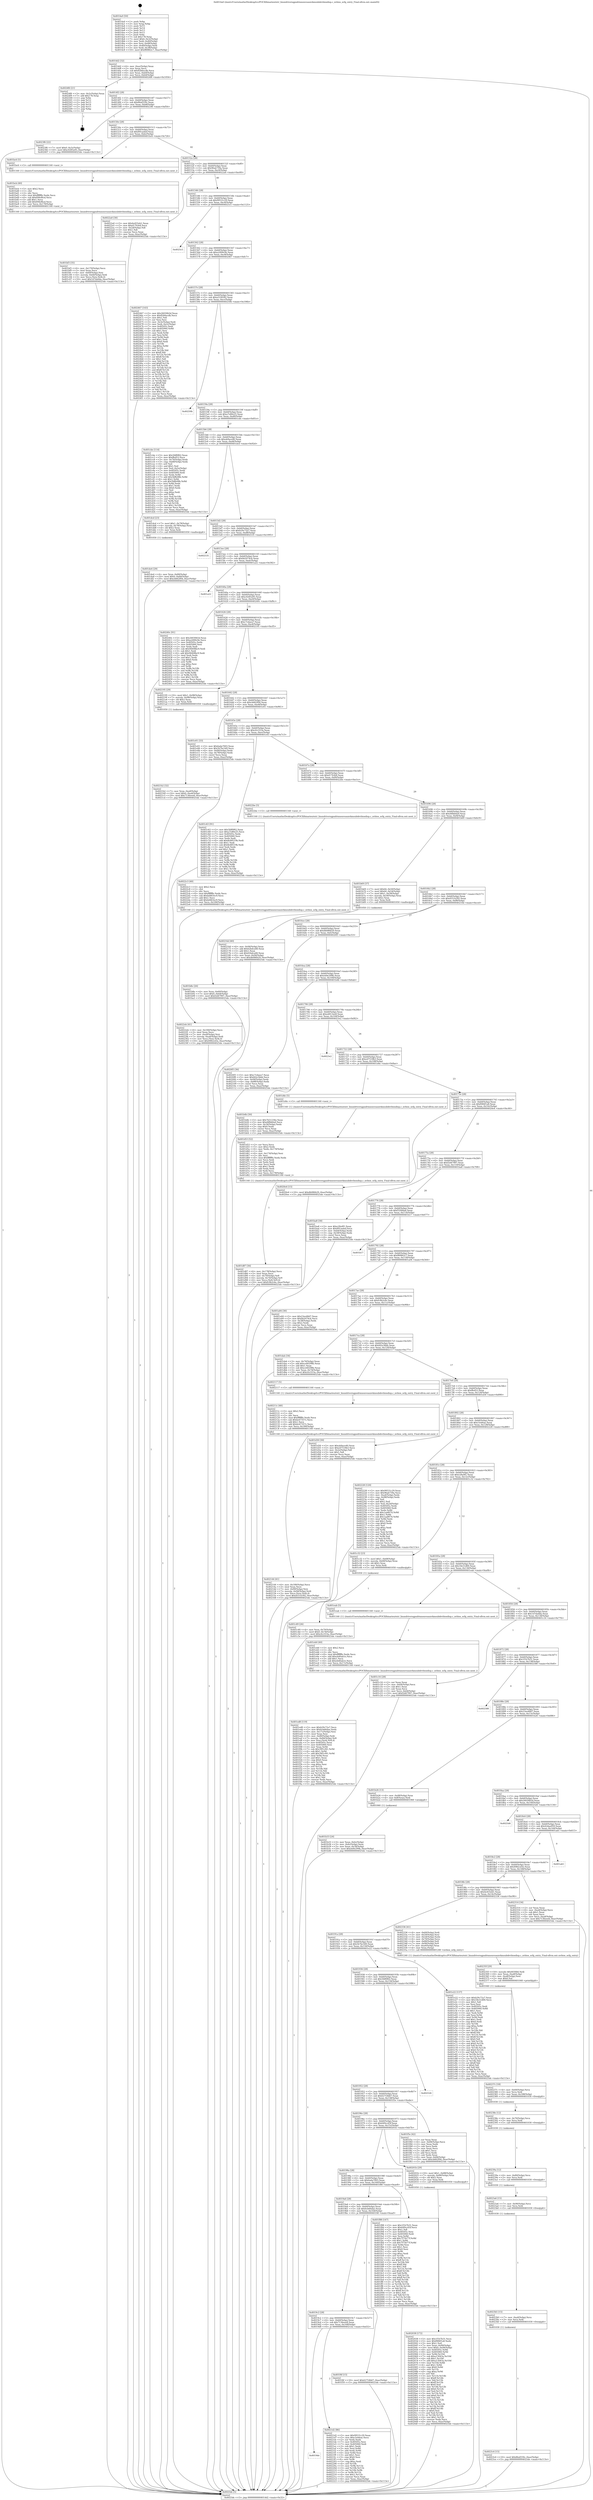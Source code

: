 digraph "0x4014a0" {
  label = "0x4014a0 (/mnt/c/Users/mathe/Desktop/tcc/POCII/binaries/extr_linuxdriversgpudrmnouveaunvkmsubdevbiosdisp.c_nvbios_ocfg_entry_Final-ollvm.out::main(0))"
  labelloc = "t"
  node[shape=record]

  Entry [label="",width=0.3,height=0.3,shape=circle,fillcolor=black,style=filled]
  "0x4014d2" [label="{
     0x4014d2 [32]\l
     | [instrs]\l
     &nbsp;&nbsp;0x4014d2 \<+6\>: mov -0xac(%rbp),%eax\l
     &nbsp;&nbsp;0x4014d8 \<+2\>: mov %eax,%ecx\l
     &nbsp;&nbsp;0x4014da \<+6\>: sub $0x8266ecdb,%ecx\l
     &nbsp;&nbsp;0x4014e0 \<+6\>: mov %eax,-0xb0(%rbp)\l
     &nbsp;&nbsp;0x4014e6 \<+6\>: mov %ecx,-0xb4(%rbp)\l
     &nbsp;&nbsp;0x4014ec \<+6\>: je 00000000004024f6 \<main+0x1056\>\l
  }"]
  "0x4024f6" [label="{
     0x4024f6 [21]\l
     | [instrs]\l
     &nbsp;&nbsp;0x4024f6 \<+3\>: mov -0x2c(%rbp),%eax\l
     &nbsp;&nbsp;0x4024f9 \<+7\>: add $0x178,%rsp\l
     &nbsp;&nbsp;0x402500 \<+1\>: pop %rbx\l
     &nbsp;&nbsp;0x402501 \<+2\>: pop %r12\l
     &nbsp;&nbsp;0x402503 \<+2\>: pop %r13\l
     &nbsp;&nbsp;0x402505 \<+2\>: pop %r14\l
     &nbsp;&nbsp;0x402507 \<+2\>: pop %r15\l
     &nbsp;&nbsp;0x402509 \<+1\>: pop %rbp\l
     &nbsp;&nbsp;0x40250a \<+1\>: ret\l
  }"]
  "0x4014f2" [label="{
     0x4014f2 [28]\l
     | [instrs]\l
     &nbsp;&nbsp;0x4014f2 \<+5\>: jmp 00000000004014f7 \<main+0x57\>\l
     &nbsp;&nbsp;0x4014f7 \<+6\>: mov -0xb0(%rbp),%eax\l
     &nbsp;&nbsp;0x4014fd \<+5\>: sub $0x86af259c,%eax\l
     &nbsp;&nbsp;0x401502 \<+6\>: mov %eax,-0xb8(%rbp)\l
     &nbsp;&nbsp;0x401508 \<+6\>: je 00000000004023f6 \<main+0xf56\>\l
  }"]
  Exit [label="",width=0.3,height=0.3,shape=circle,fillcolor=black,style=filled,peripheries=2]
  "0x4023f6" [label="{
     0x4023f6 [22]\l
     | [instrs]\l
     &nbsp;&nbsp;0x4023f6 \<+7\>: movl $0x0,-0x3c(%rbp)\l
     &nbsp;&nbsp;0x4023fd \<+10\>: movl $0xc0285a95,-0xac(%rbp)\l
     &nbsp;&nbsp;0x402407 \<+5\>: jmp 00000000004025de \<main+0x113e\>\l
  }"]
  "0x40150e" [label="{
     0x40150e [28]\l
     | [instrs]\l
     &nbsp;&nbsp;0x40150e \<+5\>: jmp 0000000000401513 \<main+0x73\>\l
     &nbsp;&nbsp;0x401513 \<+6\>: mov -0xb0(%rbp),%eax\l
     &nbsp;&nbsp;0x401519 \<+5\>: sub $0x891aebef,%eax\l
     &nbsp;&nbsp;0x40151e \<+6\>: mov %eax,-0xbc(%rbp)\l
     &nbsp;&nbsp;0x401524 \<+6\>: je 0000000000401bc6 \<main+0x726\>\l
  }"]
  "0x4023c4" [label="{
     0x4023c4 [15]\l
     | [instrs]\l
     &nbsp;&nbsp;0x4023c4 \<+10\>: movl $0x86af259c,-0xac(%rbp)\l
     &nbsp;&nbsp;0x4023ce \<+5\>: jmp 00000000004025de \<main+0x113e\>\l
  }"]
  "0x401bc6" [label="{
     0x401bc6 [5]\l
     | [instrs]\l
     &nbsp;&nbsp;0x401bc6 \<+5\>: call 0000000000401160 \<next_i\>\l
     | [calls]\l
     &nbsp;&nbsp;0x401160 \{1\} (/mnt/c/Users/mathe/Desktop/tcc/POCII/binaries/extr_linuxdriversgpudrmnouveaunvkmsubdevbiosdisp.c_nvbios_ocfg_entry_Final-ollvm.out::next_i)\l
  }"]
  "0x40152a" [label="{
     0x40152a [28]\l
     | [instrs]\l
     &nbsp;&nbsp;0x40152a \<+5\>: jmp 000000000040152f \<main+0x8f\>\l
     &nbsp;&nbsp;0x40152f \<+6\>: mov -0xb0(%rbp),%eax\l
     &nbsp;&nbsp;0x401535 \<+5\>: sub $0x96ab739a,%eax\l
     &nbsp;&nbsp;0x40153a \<+6\>: mov %eax,-0xc0(%rbp)\l
     &nbsp;&nbsp;0x401540 \<+6\>: je 00000000004022a0 \<main+0xe00\>\l
  }"]
  "0x4023b5" [label="{
     0x4023b5 [15]\l
     | [instrs]\l
     &nbsp;&nbsp;0x4023b5 \<+7\>: mov -0xa0(%rbp),%rcx\l
     &nbsp;&nbsp;0x4023bc \<+3\>: mov %rcx,%rdi\l
     &nbsp;&nbsp;0x4023bf \<+5\>: call 0000000000401030 \<free@plt\>\l
     | [calls]\l
     &nbsp;&nbsp;0x401030 \{1\} (unknown)\l
  }"]
  "0x4022a0" [label="{
     0x4022a0 [30]\l
     | [instrs]\l
     &nbsp;&nbsp;0x4022a0 \<+5\>: mov $0x4e455eb1,%eax\l
     &nbsp;&nbsp;0x4022a5 \<+5\>: mov $0xd17fcfe8,%ecx\l
     &nbsp;&nbsp;0x4022aa \<+3\>: mov -0x2d(%rbp),%dl\l
     &nbsp;&nbsp;0x4022ad \<+3\>: test $0x1,%dl\l
     &nbsp;&nbsp;0x4022b0 \<+3\>: cmovne %ecx,%eax\l
     &nbsp;&nbsp;0x4022b3 \<+6\>: mov %eax,-0xac(%rbp)\l
     &nbsp;&nbsp;0x4022b9 \<+5\>: jmp 00000000004025de \<main+0x113e\>\l
  }"]
  "0x401546" [label="{
     0x401546 [28]\l
     | [instrs]\l
     &nbsp;&nbsp;0x401546 \<+5\>: jmp 000000000040154b \<main+0xab\>\l
     &nbsp;&nbsp;0x40154b \<+6\>: mov -0xb0(%rbp),%eax\l
     &nbsp;&nbsp;0x401551 \<+5\>: sub $0x99531c29,%eax\l
     &nbsp;&nbsp;0x401556 \<+6\>: mov %eax,-0xc4(%rbp)\l
     &nbsp;&nbsp;0x40155c \<+6\>: je 00000000004025c5 \<main+0x1125\>\l
  }"]
  "0x4023a6" [label="{
     0x4023a6 [15]\l
     | [instrs]\l
     &nbsp;&nbsp;0x4023a6 \<+7\>: mov -0x90(%rbp),%rcx\l
     &nbsp;&nbsp;0x4023ad \<+3\>: mov %rcx,%rdi\l
     &nbsp;&nbsp;0x4023b0 \<+5\>: call 0000000000401030 \<free@plt\>\l
     | [calls]\l
     &nbsp;&nbsp;0x401030 \{1\} (unknown)\l
  }"]
  "0x4025c5" [label="{
     0x4025c5\l
  }", style=dashed]
  "0x401562" [label="{
     0x401562 [28]\l
     | [instrs]\l
     &nbsp;&nbsp;0x401562 \<+5\>: jmp 0000000000401567 \<main+0xc7\>\l
     &nbsp;&nbsp;0x401567 \<+6\>: mov -0xb0(%rbp),%eax\l
     &nbsp;&nbsp;0x40156d \<+5\>: sub $0xa2490c9e,%eax\l
     &nbsp;&nbsp;0x401572 \<+6\>: mov %eax,-0xc8(%rbp)\l
     &nbsp;&nbsp;0x401578 \<+6\>: je 0000000000402467 \<main+0xfc7\>\l
  }"]
  "0x40239a" [label="{
     0x40239a [12]\l
     | [instrs]\l
     &nbsp;&nbsp;0x40239a \<+4\>: mov -0x80(%rbp),%rcx\l
     &nbsp;&nbsp;0x40239e \<+3\>: mov %rcx,%rdi\l
     &nbsp;&nbsp;0x4023a1 \<+5\>: call 0000000000401030 \<free@plt\>\l
     | [calls]\l
     &nbsp;&nbsp;0x401030 \{1\} (unknown)\l
  }"]
  "0x402467" [label="{
     0x402467 [143]\l
     | [instrs]\l
     &nbsp;&nbsp;0x402467 \<+5\>: mov $0x26030b5d,%eax\l
     &nbsp;&nbsp;0x40246c \<+5\>: mov $0x8266ecdb,%ecx\l
     &nbsp;&nbsp;0x402471 \<+2\>: mov $0x1,%dl\l
     &nbsp;&nbsp;0x402473 \<+2\>: xor %esi,%esi\l
     &nbsp;&nbsp;0x402475 \<+3\>: mov -0x3c(%rbp),%edi\l
     &nbsp;&nbsp;0x402478 \<+3\>: mov %edi,-0x2c(%rbp)\l
     &nbsp;&nbsp;0x40247b \<+7\>: mov 0x40505c,%edi\l
     &nbsp;&nbsp;0x402482 \<+8\>: mov 0x405060,%r8d\l
     &nbsp;&nbsp;0x40248a \<+3\>: sub $0x1,%esi\l
     &nbsp;&nbsp;0x40248d \<+3\>: mov %edi,%r9d\l
     &nbsp;&nbsp;0x402490 \<+3\>: add %esi,%r9d\l
     &nbsp;&nbsp;0x402493 \<+4\>: imul %r9d,%edi\l
     &nbsp;&nbsp;0x402497 \<+3\>: and $0x1,%edi\l
     &nbsp;&nbsp;0x40249a \<+3\>: cmp $0x0,%edi\l
     &nbsp;&nbsp;0x40249d \<+4\>: sete %r10b\l
     &nbsp;&nbsp;0x4024a1 \<+4\>: cmp $0xa,%r8d\l
     &nbsp;&nbsp;0x4024a5 \<+4\>: setl %r11b\l
     &nbsp;&nbsp;0x4024a9 \<+3\>: mov %r10b,%bl\l
     &nbsp;&nbsp;0x4024ac \<+3\>: xor $0xff,%bl\l
     &nbsp;&nbsp;0x4024af \<+3\>: mov %r11b,%r14b\l
     &nbsp;&nbsp;0x4024b2 \<+4\>: xor $0xff,%r14b\l
     &nbsp;&nbsp;0x4024b6 \<+3\>: xor $0x1,%dl\l
     &nbsp;&nbsp;0x4024b9 \<+3\>: mov %bl,%r15b\l
     &nbsp;&nbsp;0x4024bc \<+4\>: and $0xff,%r15b\l
     &nbsp;&nbsp;0x4024c0 \<+3\>: and %dl,%r10b\l
     &nbsp;&nbsp;0x4024c3 \<+3\>: mov %r14b,%r12b\l
     &nbsp;&nbsp;0x4024c6 \<+4\>: and $0xff,%r12b\l
     &nbsp;&nbsp;0x4024ca \<+3\>: and %dl,%r11b\l
     &nbsp;&nbsp;0x4024cd \<+3\>: or %r10b,%r15b\l
     &nbsp;&nbsp;0x4024d0 \<+3\>: or %r11b,%r12b\l
     &nbsp;&nbsp;0x4024d3 \<+3\>: xor %r12b,%r15b\l
     &nbsp;&nbsp;0x4024d6 \<+3\>: or %r14b,%bl\l
     &nbsp;&nbsp;0x4024d9 \<+3\>: xor $0xff,%bl\l
     &nbsp;&nbsp;0x4024dc \<+3\>: or $0x1,%dl\l
     &nbsp;&nbsp;0x4024df \<+2\>: and %dl,%bl\l
     &nbsp;&nbsp;0x4024e1 \<+3\>: or %bl,%r15b\l
     &nbsp;&nbsp;0x4024e4 \<+4\>: test $0x1,%r15b\l
     &nbsp;&nbsp;0x4024e8 \<+3\>: cmovne %ecx,%eax\l
     &nbsp;&nbsp;0x4024eb \<+6\>: mov %eax,-0xac(%rbp)\l
     &nbsp;&nbsp;0x4024f1 \<+5\>: jmp 00000000004025de \<main+0x113e\>\l
  }"]
  "0x40157e" [label="{
     0x40157e [28]\l
     | [instrs]\l
     &nbsp;&nbsp;0x40157e \<+5\>: jmp 0000000000401583 \<main+0xe3\>\l
     &nbsp;&nbsp;0x401583 \<+6\>: mov -0xb0(%rbp),%eax\l
     &nbsp;&nbsp;0x401589 \<+5\>: sub $0xa51f4582,%eax\l
     &nbsp;&nbsp;0x40158e \<+6\>: mov %eax,-0xcc(%rbp)\l
     &nbsp;&nbsp;0x401594 \<+6\>: je 000000000040250b \<main+0x106b\>\l
  }"]
  "0x40238e" [label="{
     0x40238e [12]\l
     | [instrs]\l
     &nbsp;&nbsp;0x40238e \<+4\>: mov -0x70(%rbp),%rcx\l
     &nbsp;&nbsp;0x402392 \<+3\>: mov %rcx,%rdi\l
     &nbsp;&nbsp;0x402395 \<+5\>: call 0000000000401030 \<free@plt\>\l
     | [calls]\l
     &nbsp;&nbsp;0x401030 \{1\} (unknown)\l
  }"]
  "0x40250b" [label="{
     0x40250b\l
  }", style=dashed]
  "0x40159a" [label="{
     0x40159a [28]\l
     | [instrs]\l
     &nbsp;&nbsp;0x40159a \<+5\>: jmp 000000000040159f \<main+0xff\>\l
     &nbsp;&nbsp;0x40159f \<+6\>: mov -0xb0(%rbp),%eax\l
     &nbsp;&nbsp;0x4015a5 \<+5\>: sub $0xa7e80e25,%eax\l
     &nbsp;&nbsp;0x4015aa \<+6\>: mov %eax,-0xd0(%rbp)\l
     &nbsp;&nbsp;0x4015b0 \<+6\>: je 0000000000401cbe \<main+0x81e\>\l
  }"]
  "0x40237c" [label="{
     0x40237c [18]\l
     | [instrs]\l
     &nbsp;&nbsp;0x40237c \<+4\>: mov -0x60(%rbp),%rcx\l
     &nbsp;&nbsp;0x402380 \<+3\>: mov %rcx,%rdi\l
     &nbsp;&nbsp;0x402383 \<+6\>: mov %eax,-0x188(%rbp)\l
     &nbsp;&nbsp;0x402389 \<+5\>: call 0000000000401030 \<free@plt\>\l
     | [calls]\l
     &nbsp;&nbsp;0x401030 \{1\} (unknown)\l
  }"]
  "0x401cbe" [label="{
     0x401cbe [114]\l
     | [instrs]\l
     &nbsp;&nbsp;0x401cbe \<+5\>: mov $0x5fdf0f62,%eax\l
     &nbsp;&nbsp;0x401cc3 \<+5\>: mov $0xffed53,%ecx\l
     &nbsp;&nbsp;0x401cc8 \<+3\>: mov -0x74(%rbp),%edx\l
     &nbsp;&nbsp;0x401ccb \<+3\>: cmp -0x68(%rbp),%edx\l
     &nbsp;&nbsp;0x401cce \<+4\>: setl %sil\l
     &nbsp;&nbsp;0x401cd2 \<+4\>: and $0x1,%sil\l
     &nbsp;&nbsp;0x401cd6 \<+4\>: mov %sil,-0x2e(%rbp)\l
     &nbsp;&nbsp;0x401cda \<+7\>: mov 0x40505c,%edx\l
     &nbsp;&nbsp;0x401ce1 \<+7\>: mov 0x405060,%edi\l
     &nbsp;&nbsp;0x401ce8 \<+3\>: mov %edx,%r8d\l
     &nbsp;&nbsp;0x401ceb \<+7\>: add $0x5bffe08b,%r8d\l
     &nbsp;&nbsp;0x401cf2 \<+4\>: sub $0x1,%r8d\l
     &nbsp;&nbsp;0x401cf6 \<+7\>: sub $0x5bffe08b,%r8d\l
     &nbsp;&nbsp;0x401cfd \<+4\>: imul %r8d,%edx\l
     &nbsp;&nbsp;0x401d01 \<+3\>: and $0x1,%edx\l
     &nbsp;&nbsp;0x401d04 \<+3\>: cmp $0x0,%edx\l
     &nbsp;&nbsp;0x401d07 \<+4\>: sete %sil\l
     &nbsp;&nbsp;0x401d0b \<+3\>: cmp $0xa,%edi\l
     &nbsp;&nbsp;0x401d0e \<+4\>: setl %r9b\l
     &nbsp;&nbsp;0x401d12 \<+3\>: mov %sil,%r10b\l
     &nbsp;&nbsp;0x401d15 \<+3\>: and %r9b,%r10b\l
     &nbsp;&nbsp;0x401d18 \<+3\>: xor %r9b,%sil\l
     &nbsp;&nbsp;0x401d1b \<+3\>: or %sil,%r10b\l
     &nbsp;&nbsp;0x401d1e \<+4\>: test $0x1,%r10b\l
     &nbsp;&nbsp;0x401d22 \<+3\>: cmovne %ecx,%eax\l
     &nbsp;&nbsp;0x401d25 \<+6\>: mov %eax,-0xac(%rbp)\l
     &nbsp;&nbsp;0x401d2b \<+5\>: jmp 00000000004025de \<main+0x113e\>\l
  }"]
  "0x4015b6" [label="{
     0x4015b6 [28]\l
     | [instrs]\l
     &nbsp;&nbsp;0x4015b6 \<+5\>: jmp 00000000004015bb \<main+0x11b\>\l
     &nbsp;&nbsp;0x4015bb \<+6\>: mov -0xb0(%rbp),%eax\l
     &nbsp;&nbsp;0x4015c1 \<+5\>: sub $0xab9ace40,%eax\l
     &nbsp;&nbsp;0x4015c6 \<+6\>: mov %eax,-0xd4(%rbp)\l
     &nbsp;&nbsp;0x4015cc \<+6\>: je 0000000000401dcd \<main+0x92d\>\l
  }"]
  "0x40235f" [label="{
     0x40235f [29]\l
     | [instrs]\l
     &nbsp;&nbsp;0x40235f \<+10\>: movabs $0x4030b6,%rdi\l
     &nbsp;&nbsp;0x402369 \<+6\>: mov %eax,-0xa8(%rbp)\l
     &nbsp;&nbsp;0x40236f \<+6\>: mov -0xa8(%rbp),%esi\l
     &nbsp;&nbsp;0x402375 \<+2\>: mov $0x0,%al\l
     &nbsp;&nbsp;0x402377 \<+5\>: call 0000000000401040 \<printf@plt\>\l
     | [calls]\l
     &nbsp;&nbsp;0x401040 \{1\} (unknown)\l
  }"]
  "0x401dcd" [label="{
     0x401dcd [23]\l
     | [instrs]\l
     &nbsp;&nbsp;0x401dcd \<+7\>: movl $0x1,-0x78(%rbp)\l
     &nbsp;&nbsp;0x401dd4 \<+4\>: movslq -0x78(%rbp),%rax\l
     &nbsp;&nbsp;0x401dd8 \<+4\>: shl $0x2,%rax\l
     &nbsp;&nbsp;0x401ddc \<+3\>: mov %rax,%rdi\l
     &nbsp;&nbsp;0x401ddf \<+5\>: call 0000000000401050 \<malloc@plt\>\l
     | [calls]\l
     &nbsp;&nbsp;0x401050 \{1\} (unknown)\l
  }"]
  "0x4015d2" [label="{
     0x4015d2 [28]\l
     | [instrs]\l
     &nbsp;&nbsp;0x4015d2 \<+5\>: jmp 00000000004015d7 \<main+0x137\>\l
     &nbsp;&nbsp;0x4015d7 \<+6\>: mov -0xb0(%rbp),%eax\l
     &nbsp;&nbsp;0x4015dd \<+5\>: sub $0xb29c72a7,%eax\l
     &nbsp;&nbsp;0x4015e2 \<+6\>: mov %eax,-0xd8(%rbp)\l
     &nbsp;&nbsp;0x4015e8 \<+6\>: je 0000000000402535 \<main+0x1095\>\l
  }"]
  "0x4022eb" [label="{
     0x4022eb [41]\l
     | [instrs]\l
     &nbsp;&nbsp;0x4022eb \<+6\>: mov -0x184(%rbp),%ecx\l
     &nbsp;&nbsp;0x4022f1 \<+3\>: imul %eax,%ecx\l
     &nbsp;&nbsp;0x4022f4 \<+7\>: mov -0xa0(%rbp),%rsi\l
     &nbsp;&nbsp;0x4022fb \<+7\>: movslq -0xa4(%rbp),%rdi\l
     &nbsp;&nbsp;0x402302 \<+3\>: mov %ecx,(%rsi,%rdi,4)\l
     &nbsp;&nbsp;0x402305 \<+10\>: movl $0x4982cd3e,-0xac(%rbp)\l
     &nbsp;&nbsp;0x40230f \<+5\>: jmp 00000000004025de \<main+0x113e\>\l
  }"]
  "0x402535" [label="{
     0x402535\l
  }", style=dashed]
  "0x4015ee" [label="{
     0x4015ee [28]\l
     | [instrs]\l
     &nbsp;&nbsp;0x4015ee \<+5\>: jmp 00000000004015f3 \<main+0x153\>\l
     &nbsp;&nbsp;0x4015f3 \<+6\>: mov -0xb0(%rbp),%eax\l
     &nbsp;&nbsp;0x4015f9 \<+5\>: sub $0xbb2074cb,%eax\l
     &nbsp;&nbsp;0x4015fe \<+6\>: mov %eax,-0xdc(%rbp)\l
     &nbsp;&nbsp;0x401604 \<+6\>: je 0000000000401a22 \<main+0x582\>\l
  }"]
  "0x4022c3" [label="{
     0x4022c3 [40]\l
     | [instrs]\l
     &nbsp;&nbsp;0x4022c3 \<+5\>: mov $0x2,%ecx\l
     &nbsp;&nbsp;0x4022c8 \<+1\>: cltd\l
     &nbsp;&nbsp;0x4022c9 \<+2\>: idiv %ecx\l
     &nbsp;&nbsp;0x4022cb \<+6\>: imul $0xfffffffe,%edx,%ecx\l
     &nbsp;&nbsp;0x4022d1 \<+6\>: sub $0xbd463ec9,%ecx\l
     &nbsp;&nbsp;0x4022d7 \<+3\>: add $0x1,%ecx\l
     &nbsp;&nbsp;0x4022da \<+6\>: add $0xbd463ec9,%ecx\l
     &nbsp;&nbsp;0x4022e0 \<+6\>: mov %ecx,-0x184(%rbp)\l
     &nbsp;&nbsp;0x4022e6 \<+5\>: call 0000000000401160 \<next_i\>\l
     | [calls]\l
     &nbsp;&nbsp;0x401160 \{1\} (/mnt/c/Users/mathe/Desktop/tcc/POCII/binaries/extr_linuxdriversgpudrmnouveaunvkmsubdevbiosdisp.c_nvbios_ocfg_entry_Final-ollvm.out::next_i)\l
  }"]
  "0x401a22" [label="{
     0x401a22\l
  }", style=dashed]
  "0x40160a" [label="{
     0x40160a [28]\l
     | [instrs]\l
     &nbsp;&nbsp;0x40160a \<+5\>: jmp 000000000040160f \<main+0x16f\>\l
     &nbsp;&nbsp;0x40160f \<+6\>: mov -0xb0(%rbp),%eax\l
     &nbsp;&nbsp;0x401615 \<+5\>: sub $0xc0285a95,%eax\l
     &nbsp;&nbsp;0x40161a \<+6\>: mov %eax,-0xe0(%rbp)\l
     &nbsp;&nbsp;0x401620 \<+6\>: je 000000000040240c \<main+0xf6c\>\l
  }"]
  "0x4019de" [label="{
     0x4019de\l
  }", style=dashed]
  "0x40240c" [label="{
     0x40240c [91]\l
     | [instrs]\l
     &nbsp;&nbsp;0x40240c \<+5\>: mov $0x26030b5d,%eax\l
     &nbsp;&nbsp;0x402411 \<+5\>: mov $0xa2490c9e,%ecx\l
     &nbsp;&nbsp;0x402416 \<+7\>: mov 0x40505c,%edx\l
     &nbsp;&nbsp;0x40241d \<+7\>: mov 0x405060,%esi\l
     &nbsp;&nbsp;0x402424 \<+2\>: mov %edx,%edi\l
     &nbsp;&nbsp;0x402426 \<+6\>: sub $0x94408bc9,%edi\l
     &nbsp;&nbsp;0x40242c \<+3\>: sub $0x1,%edi\l
     &nbsp;&nbsp;0x40242f \<+6\>: add $0x94408bc9,%edi\l
     &nbsp;&nbsp;0x402435 \<+3\>: imul %edi,%edx\l
     &nbsp;&nbsp;0x402438 \<+3\>: and $0x1,%edx\l
     &nbsp;&nbsp;0x40243b \<+3\>: cmp $0x0,%edx\l
     &nbsp;&nbsp;0x40243e \<+4\>: sete %r8b\l
     &nbsp;&nbsp;0x402442 \<+3\>: cmp $0xa,%esi\l
     &nbsp;&nbsp;0x402445 \<+4\>: setl %r9b\l
     &nbsp;&nbsp;0x402449 \<+3\>: mov %r8b,%r10b\l
     &nbsp;&nbsp;0x40244c \<+3\>: and %r9b,%r10b\l
     &nbsp;&nbsp;0x40244f \<+3\>: xor %r9b,%r8b\l
     &nbsp;&nbsp;0x402452 \<+3\>: or %r8b,%r10b\l
     &nbsp;&nbsp;0x402455 \<+4\>: test $0x1,%r10b\l
     &nbsp;&nbsp;0x402459 \<+3\>: cmovne %ecx,%eax\l
     &nbsp;&nbsp;0x40245c \<+6\>: mov %eax,-0xac(%rbp)\l
     &nbsp;&nbsp;0x402462 \<+5\>: jmp 00000000004025de \<main+0x113e\>\l
  }"]
  "0x401626" [label="{
     0x401626 [28]\l
     | [instrs]\l
     &nbsp;&nbsp;0x401626 \<+5\>: jmp 000000000040162b \<main+0x18b\>\l
     &nbsp;&nbsp;0x40162b \<+6\>: mov -0xb0(%rbp),%eax\l
     &nbsp;&nbsp;0x401631 \<+5\>: sub $0xc7cdaea7,%eax\l
     &nbsp;&nbsp;0x401636 \<+6\>: mov %eax,-0xe4(%rbp)\l
     &nbsp;&nbsp;0x40163c \<+6\>: je 0000000000402195 \<main+0xcf5\>\l
  }"]
  "0x4021d2" [label="{
     0x4021d2 [86]\l
     | [instrs]\l
     &nbsp;&nbsp;0x4021d2 \<+5\>: mov $0x99531c29,%eax\l
     &nbsp;&nbsp;0x4021d7 \<+5\>: mov $0xc5eb6ae,%ecx\l
     &nbsp;&nbsp;0x4021dc \<+2\>: xor %edx,%edx\l
     &nbsp;&nbsp;0x4021de \<+7\>: mov 0x40505c,%esi\l
     &nbsp;&nbsp;0x4021e5 \<+7\>: mov 0x405060,%edi\l
     &nbsp;&nbsp;0x4021ec \<+3\>: sub $0x1,%edx\l
     &nbsp;&nbsp;0x4021ef \<+3\>: mov %esi,%r8d\l
     &nbsp;&nbsp;0x4021f2 \<+3\>: add %edx,%r8d\l
     &nbsp;&nbsp;0x4021f5 \<+4\>: imul %r8d,%esi\l
     &nbsp;&nbsp;0x4021f9 \<+3\>: and $0x1,%esi\l
     &nbsp;&nbsp;0x4021fc \<+3\>: cmp $0x0,%esi\l
     &nbsp;&nbsp;0x4021ff \<+4\>: sete %r9b\l
     &nbsp;&nbsp;0x402203 \<+3\>: cmp $0xa,%edi\l
     &nbsp;&nbsp;0x402206 \<+4\>: setl %r10b\l
     &nbsp;&nbsp;0x40220a \<+3\>: mov %r9b,%r11b\l
     &nbsp;&nbsp;0x40220d \<+3\>: and %r10b,%r11b\l
     &nbsp;&nbsp;0x402210 \<+3\>: xor %r10b,%r9b\l
     &nbsp;&nbsp;0x402213 \<+3\>: or %r9b,%r11b\l
     &nbsp;&nbsp;0x402216 \<+4\>: test $0x1,%r11b\l
     &nbsp;&nbsp;0x40221a \<+3\>: cmovne %ecx,%eax\l
     &nbsp;&nbsp;0x40221d \<+6\>: mov %eax,-0xac(%rbp)\l
     &nbsp;&nbsp;0x402223 \<+5\>: jmp 00000000004025de \<main+0x113e\>\l
  }"]
  "0x402195" [label="{
     0x402195 [29]\l
     | [instrs]\l
     &nbsp;&nbsp;0x402195 \<+10\>: movl $0x1,-0x98(%rbp)\l
     &nbsp;&nbsp;0x40219f \<+7\>: movslq -0x98(%rbp),%rax\l
     &nbsp;&nbsp;0x4021a6 \<+4\>: shl $0x2,%rax\l
     &nbsp;&nbsp;0x4021aa \<+3\>: mov %rax,%rdi\l
     &nbsp;&nbsp;0x4021ad \<+5\>: call 0000000000401050 \<malloc@plt\>\l
     | [calls]\l
     &nbsp;&nbsp;0x401050 \{1\} (unknown)\l
  }"]
  "0x401642" [label="{
     0x401642 [28]\l
     | [instrs]\l
     &nbsp;&nbsp;0x401642 \<+5\>: jmp 0000000000401647 \<main+0x1a7\>\l
     &nbsp;&nbsp;0x401647 \<+6\>: mov -0xb0(%rbp),%eax\l
     &nbsp;&nbsp;0x40164d \<+5\>: sub $0xcb662f04,%eax\l
     &nbsp;&nbsp;0x401652 \<+6\>: mov %eax,-0xe8(%rbp)\l
     &nbsp;&nbsp;0x401658 \<+6\>: je 0000000000401e01 \<main+0x961\>\l
  }"]
  "0x4021b2" [label="{
     0x4021b2 [32]\l
     | [instrs]\l
     &nbsp;&nbsp;0x4021b2 \<+7\>: mov %rax,-0xa0(%rbp)\l
     &nbsp;&nbsp;0x4021b9 \<+10\>: movl $0x0,-0xa4(%rbp)\l
     &nbsp;&nbsp;0x4021c3 \<+10\>: movl $0x7136eee8,-0xac(%rbp)\l
     &nbsp;&nbsp;0x4021cd \<+5\>: jmp 00000000004025de \<main+0x113e\>\l
  }"]
  "0x401e01" [label="{
     0x401e01 [33]\l
     | [instrs]\l
     &nbsp;&nbsp;0x401e01 \<+5\>: mov $0x6ada7003,%eax\l
     &nbsp;&nbsp;0x401e06 \<+5\>: mov $0x5b7bc549,%ecx\l
     &nbsp;&nbsp;0x401e0b \<+6\>: mov -0x84(%rbp),%edx\l
     &nbsp;&nbsp;0x401e11 \<+3\>: cmp -0x78(%rbp),%edx\l
     &nbsp;&nbsp;0x401e14 \<+3\>: cmovl %ecx,%eax\l
     &nbsp;&nbsp;0x401e17 \<+6\>: mov %eax,-0xac(%rbp)\l
     &nbsp;&nbsp;0x401e1d \<+5\>: jmp 00000000004025de \<main+0x113e\>\l
  }"]
  "0x40165e" [label="{
     0x40165e [28]\l
     | [instrs]\l
     &nbsp;&nbsp;0x40165e \<+5\>: jmp 0000000000401663 \<main+0x1c3\>\l
     &nbsp;&nbsp;0x401663 \<+6\>: mov -0xb0(%rbp),%eax\l
     &nbsp;&nbsp;0x401669 \<+5\>: sub $0xcfcc553a,%eax\l
     &nbsp;&nbsp;0x40166e \<+6\>: mov %eax,-0xec(%rbp)\l
     &nbsp;&nbsp;0x401674 \<+6\>: je 0000000000401c63 \<main+0x7c3\>\l
  }"]
  "0x402144" [label="{
     0x402144 [41]\l
     | [instrs]\l
     &nbsp;&nbsp;0x402144 \<+6\>: mov -0x180(%rbp),%ecx\l
     &nbsp;&nbsp;0x40214a \<+3\>: imul %eax,%ecx\l
     &nbsp;&nbsp;0x40214d \<+7\>: mov -0x90(%rbp),%rsi\l
     &nbsp;&nbsp;0x402154 \<+7\>: movslq -0x94(%rbp),%rdi\l
     &nbsp;&nbsp;0x40215b \<+3\>: mov %ecx,(%rsi,%rdi,4)\l
     &nbsp;&nbsp;0x40215e \<+10\>: movl $0xd551b392,-0xac(%rbp)\l
     &nbsp;&nbsp;0x402168 \<+5\>: jmp 00000000004025de \<main+0x113e\>\l
  }"]
  "0x401c63" [label="{
     0x401c63 [91]\l
     | [instrs]\l
     &nbsp;&nbsp;0x401c63 \<+5\>: mov $0x5fdf0f62,%eax\l
     &nbsp;&nbsp;0x401c68 \<+5\>: mov $0xa7e80e25,%ecx\l
     &nbsp;&nbsp;0x401c6d \<+7\>: mov 0x40505c,%edx\l
     &nbsp;&nbsp;0x401c74 \<+7\>: mov 0x405060,%esi\l
     &nbsp;&nbsp;0x401c7b \<+2\>: mov %edx,%edi\l
     &nbsp;&nbsp;0x401c7d \<+6\>: add $0x8e48519b,%edi\l
     &nbsp;&nbsp;0x401c83 \<+3\>: sub $0x1,%edi\l
     &nbsp;&nbsp;0x401c86 \<+6\>: sub $0x8e48519b,%edi\l
     &nbsp;&nbsp;0x401c8c \<+3\>: imul %edi,%edx\l
     &nbsp;&nbsp;0x401c8f \<+3\>: and $0x1,%edx\l
     &nbsp;&nbsp;0x401c92 \<+3\>: cmp $0x0,%edx\l
     &nbsp;&nbsp;0x401c95 \<+4\>: sete %r8b\l
     &nbsp;&nbsp;0x401c99 \<+3\>: cmp $0xa,%esi\l
     &nbsp;&nbsp;0x401c9c \<+4\>: setl %r9b\l
     &nbsp;&nbsp;0x401ca0 \<+3\>: mov %r8b,%r10b\l
     &nbsp;&nbsp;0x401ca3 \<+3\>: and %r9b,%r10b\l
     &nbsp;&nbsp;0x401ca6 \<+3\>: xor %r9b,%r8b\l
     &nbsp;&nbsp;0x401ca9 \<+3\>: or %r8b,%r10b\l
     &nbsp;&nbsp;0x401cac \<+4\>: test $0x1,%r10b\l
     &nbsp;&nbsp;0x401cb0 \<+3\>: cmovne %ecx,%eax\l
     &nbsp;&nbsp;0x401cb3 \<+6\>: mov %eax,-0xac(%rbp)\l
     &nbsp;&nbsp;0x401cb9 \<+5\>: jmp 00000000004025de \<main+0x113e\>\l
  }"]
  "0x40167a" [label="{
     0x40167a [28]\l
     | [instrs]\l
     &nbsp;&nbsp;0x40167a \<+5\>: jmp 000000000040167f \<main+0x1df\>\l
     &nbsp;&nbsp;0x40167f \<+6\>: mov -0xb0(%rbp),%eax\l
     &nbsp;&nbsp;0x401685 \<+5\>: sub $0xd17fcfe8,%eax\l
     &nbsp;&nbsp;0x40168a \<+6\>: mov %eax,-0xf0(%rbp)\l
     &nbsp;&nbsp;0x401690 \<+6\>: je 00000000004022be \<main+0xe1e\>\l
  }"]
  "0x40211c" [label="{
     0x40211c [40]\l
     | [instrs]\l
     &nbsp;&nbsp;0x40211c \<+5\>: mov $0x2,%ecx\l
     &nbsp;&nbsp;0x402121 \<+1\>: cltd\l
     &nbsp;&nbsp;0x402122 \<+2\>: idiv %ecx\l
     &nbsp;&nbsp;0x402124 \<+6\>: imul $0xfffffffe,%edx,%ecx\l
     &nbsp;&nbsp;0x40212a \<+6\>: sub $0xbc67357c,%ecx\l
     &nbsp;&nbsp;0x402130 \<+3\>: add $0x1,%ecx\l
     &nbsp;&nbsp;0x402133 \<+6\>: add $0xbc67357c,%ecx\l
     &nbsp;&nbsp;0x402139 \<+6\>: mov %ecx,-0x180(%rbp)\l
     &nbsp;&nbsp;0x40213f \<+5\>: call 0000000000401160 \<next_i\>\l
     | [calls]\l
     &nbsp;&nbsp;0x401160 \{1\} (/mnt/c/Users/mathe/Desktop/tcc/POCII/binaries/extr_linuxdriversgpudrmnouveaunvkmsubdevbiosdisp.c_nvbios_ocfg_entry_Final-ollvm.out::next_i)\l
  }"]
  "0x4022be" [label="{
     0x4022be [5]\l
     | [instrs]\l
     &nbsp;&nbsp;0x4022be \<+5\>: call 0000000000401160 \<next_i\>\l
     | [calls]\l
     &nbsp;&nbsp;0x401160 \{1\} (/mnt/c/Users/mathe/Desktop/tcc/POCII/binaries/extr_linuxdriversgpudrmnouveaunvkmsubdevbiosdisp.c_nvbios_ocfg_entry_Final-ollvm.out::next_i)\l
  }"]
  "0x401696" [label="{
     0x401696 [28]\l
     | [instrs]\l
     &nbsp;&nbsp;0x401696 \<+5\>: jmp 000000000040169b \<main+0x1fb\>\l
     &nbsp;&nbsp;0x40169b \<+6\>: mov -0xb0(%rbp),%eax\l
     &nbsp;&nbsp;0x4016a1 \<+5\>: sub $0xd4fbb0a9,%eax\l
     &nbsp;&nbsp;0x4016a6 \<+6\>: mov %eax,-0xf4(%rbp)\l
     &nbsp;&nbsp;0x4016ac \<+6\>: je 0000000000401b69 \<main+0x6c9\>\l
  }"]
  "0x402038" [label="{
     0x402038 [172]\l
     | [instrs]\l
     &nbsp;&nbsp;0x402038 \<+5\>: mov $0x1f1b7b31,%ecx\l
     &nbsp;&nbsp;0x40203d \<+5\>: mov $0xf084f1a8,%edx\l
     &nbsp;&nbsp;0x402042 \<+3\>: mov $0x1,%sil\l
     &nbsp;&nbsp;0x402045 \<+7\>: mov %rax,-0x90(%rbp)\l
     &nbsp;&nbsp;0x40204c \<+10\>: movl $0x0,-0x94(%rbp)\l
     &nbsp;&nbsp;0x402056 \<+8\>: mov 0x40505c,%r8d\l
     &nbsp;&nbsp;0x40205e \<+8\>: mov 0x405060,%r9d\l
     &nbsp;&nbsp;0x402066 \<+3\>: mov %r8d,%r10d\l
     &nbsp;&nbsp;0x402069 \<+7\>: sub $0xa13043a,%r10d\l
     &nbsp;&nbsp;0x402070 \<+4\>: sub $0x1,%r10d\l
     &nbsp;&nbsp;0x402074 \<+7\>: add $0xa13043a,%r10d\l
     &nbsp;&nbsp;0x40207b \<+4\>: imul %r10d,%r8d\l
     &nbsp;&nbsp;0x40207f \<+4\>: and $0x1,%r8d\l
     &nbsp;&nbsp;0x402083 \<+4\>: cmp $0x0,%r8d\l
     &nbsp;&nbsp;0x402087 \<+4\>: sete %r11b\l
     &nbsp;&nbsp;0x40208b \<+4\>: cmp $0xa,%r9d\l
     &nbsp;&nbsp;0x40208f \<+3\>: setl %bl\l
     &nbsp;&nbsp;0x402092 \<+3\>: mov %r11b,%r14b\l
     &nbsp;&nbsp;0x402095 \<+4\>: xor $0xff,%r14b\l
     &nbsp;&nbsp;0x402099 \<+3\>: mov %bl,%r15b\l
     &nbsp;&nbsp;0x40209c \<+4\>: xor $0xff,%r15b\l
     &nbsp;&nbsp;0x4020a0 \<+4\>: xor $0x0,%sil\l
     &nbsp;&nbsp;0x4020a4 \<+3\>: mov %r14b,%r12b\l
     &nbsp;&nbsp;0x4020a7 \<+4\>: and $0x0,%r12b\l
     &nbsp;&nbsp;0x4020ab \<+3\>: and %sil,%r11b\l
     &nbsp;&nbsp;0x4020ae \<+3\>: mov %r15b,%r13b\l
     &nbsp;&nbsp;0x4020b1 \<+4\>: and $0x0,%r13b\l
     &nbsp;&nbsp;0x4020b5 \<+3\>: and %sil,%bl\l
     &nbsp;&nbsp;0x4020b8 \<+3\>: or %r11b,%r12b\l
     &nbsp;&nbsp;0x4020bb \<+3\>: or %bl,%r13b\l
     &nbsp;&nbsp;0x4020be \<+3\>: xor %r13b,%r12b\l
     &nbsp;&nbsp;0x4020c1 \<+3\>: or %r15b,%r14b\l
     &nbsp;&nbsp;0x4020c4 \<+4\>: xor $0xff,%r14b\l
     &nbsp;&nbsp;0x4020c8 \<+4\>: or $0x0,%sil\l
     &nbsp;&nbsp;0x4020cc \<+3\>: and %sil,%r14b\l
     &nbsp;&nbsp;0x4020cf \<+3\>: or %r14b,%r12b\l
     &nbsp;&nbsp;0x4020d2 \<+4\>: test $0x1,%r12b\l
     &nbsp;&nbsp;0x4020d6 \<+3\>: cmovne %edx,%ecx\l
     &nbsp;&nbsp;0x4020d9 \<+6\>: mov %ecx,-0xac(%rbp)\l
     &nbsp;&nbsp;0x4020df \<+5\>: jmp 00000000004025de \<main+0x113e\>\l
  }"]
  "0x401b69" [label="{
     0x401b69 [37]\l
     | [instrs]\l
     &nbsp;&nbsp;0x401b69 \<+7\>: movl $0x64,-0x50(%rbp)\l
     &nbsp;&nbsp;0x401b70 \<+7\>: movl $0x64,-0x54(%rbp)\l
     &nbsp;&nbsp;0x401b77 \<+7\>: movl $0x1,-0x58(%rbp)\l
     &nbsp;&nbsp;0x401b7e \<+4\>: movslq -0x58(%rbp),%rax\l
     &nbsp;&nbsp;0x401b82 \<+4\>: shl $0x2,%rax\l
     &nbsp;&nbsp;0x401b86 \<+3\>: mov %rax,%rdi\l
     &nbsp;&nbsp;0x401b89 \<+5\>: call 0000000000401050 \<malloc@plt\>\l
     | [calls]\l
     &nbsp;&nbsp;0x401050 \{1\} (unknown)\l
  }"]
  "0x4016b2" [label="{
     0x4016b2 [28]\l
     | [instrs]\l
     &nbsp;&nbsp;0x4016b2 \<+5\>: jmp 00000000004016b7 \<main+0x217\>\l
     &nbsp;&nbsp;0x4016b7 \<+6\>: mov -0xb0(%rbp),%eax\l
     &nbsp;&nbsp;0x4016bd \<+5\>: sub $0xd551b392,%eax\l
     &nbsp;&nbsp;0x4016c2 \<+6\>: mov %eax,-0xf8(%rbp)\l
     &nbsp;&nbsp;0x4016c8 \<+6\>: je 000000000040216d \<main+0xccd\>\l
  }"]
  "0x4019c2" [label="{
     0x4019c2 [28]\l
     | [instrs]\l
     &nbsp;&nbsp;0x4019c2 \<+5\>: jmp 00000000004019c7 \<main+0x527\>\l
     &nbsp;&nbsp;0x4019c7 \<+6\>: mov -0xb0(%rbp),%eax\l
     &nbsp;&nbsp;0x4019cd \<+5\>: sub $0x7136eee8,%eax\l
     &nbsp;&nbsp;0x4019d2 \<+6\>: mov %eax,-0x168(%rbp)\l
     &nbsp;&nbsp;0x4019d8 \<+6\>: je 00000000004021d2 \<main+0xd32\>\l
  }"]
  "0x40216d" [label="{
     0x40216d [40]\l
     | [instrs]\l
     &nbsp;&nbsp;0x40216d \<+6\>: mov -0x94(%rbp),%eax\l
     &nbsp;&nbsp;0x402173 \<+5\>: add $0x62bdca48,%eax\l
     &nbsp;&nbsp;0x402178 \<+3\>: add $0x1,%eax\l
     &nbsp;&nbsp;0x40217b \<+5\>: sub $0x62bdca48,%eax\l
     &nbsp;&nbsp;0x402180 \<+6\>: mov %eax,-0x94(%rbp)\l
     &nbsp;&nbsp;0x402186 \<+10\>: movl $0xdb086b29,-0xac(%rbp)\l
     &nbsp;&nbsp;0x402190 \<+5\>: jmp 00000000004025de \<main+0x113e\>\l
  }"]
  "0x4016ce" [label="{
     0x4016ce [28]\l
     | [instrs]\l
     &nbsp;&nbsp;0x4016ce \<+5\>: jmp 00000000004016d3 \<main+0x233\>\l
     &nbsp;&nbsp;0x4016d3 \<+6\>: mov -0xb0(%rbp),%eax\l
     &nbsp;&nbsp;0x4016d9 \<+5\>: sub $0xdb086b29,%eax\l
     &nbsp;&nbsp;0x4016de \<+6\>: mov %eax,-0xfc(%rbp)\l
     &nbsp;&nbsp;0x4016e4 \<+6\>: je 00000000004020f3 \<main+0xc53\>\l
  }"]
  "0x401f4f" [label="{
     0x401f4f [15]\l
     | [instrs]\l
     &nbsp;&nbsp;0x401f4f \<+10\>: movl $0x62754b67,-0xac(%rbp)\l
     &nbsp;&nbsp;0x401f59 \<+5\>: jmp 00000000004025de \<main+0x113e\>\l
  }"]
  "0x4020f3" [label="{
     0x4020f3 [36]\l
     | [instrs]\l
     &nbsp;&nbsp;0x4020f3 \<+5\>: mov $0xc7cdaea7,%eax\l
     &nbsp;&nbsp;0x4020f8 \<+5\>: mov $0xfd2e3bbb,%ecx\l
     &nbsp;&nbsp;0x4020fd \<+6\>: mov -0x94(%rbp),%edx\l
     &nbsp;&nbsp;0x402103 \<+6\>: cmp -0x88(%rbp),%edx\l
     &nbsp;&nbsp;0x402109 \<+3\>: cmovl %ecx,%eax\l
     &nbsp;&nbsp;0x40210c \<+6\>: mov %eax,-0xac(%rbp)\l
     &nbsp;&nbsp;0x402112 \<+5\>: jmp 00000000004025de \<main+0x113e\>\l
  }"]
  "0x4016ea" [label="{
     0x4016ea [28]\l
     | [instrs]\l
     &nbsp;&nbsp;0x4016ea \<+5\>: jmp 00000000004016ef \<main+0x24f\>\l
     &nbsp;&nbsp;0x4016ef \<+6\>: mov -0xb0(%rbp),%eax\l
     &nbsp;&nbsp;0x4016f5 \<+5\>: sub $0xeb9e299b,%eax\l
     &nbsp;&nbsp;0x4016fa \<+6\>: mov %eax,-0x100(%rbp)\l
     &nbsp;&nbsp;0x401700 \<+6\>: je 0000000000401b4b \<main+0x6ab\>\l
  }"]
  "0x4019a6" [label="{
     0x4019a6 [28]\l
     | [instrs]\l
     &nbsp;&nbsp;0x4019a6 \<+5\>: jmp 00000000004019ab \<main+0x50b\>\l
     &nbsp;&nbsp;0x4019ab \<+6\>: mov -0xb0(%rbp),%eax\l
     &nbsp;&nbsp;0x4019b1 \<+5\>: sub $0x6cb66dae,%eax\l
     &nbsp;&nbsp;0x4019b6 \<+6\>: mov %eax,-0x164(%rbp)\l
     &nbsp;&nbsp;0x4019bc \<+6\>: je 0000000000401f4f \<main+0xaaf\>\l
  }"]
  "0x401b4b" [label="{
     0x401b4b [30]\l
     | [instrs]\l
     &nbsp;&nbsp;0x401b4b \<+5\>: mov $0x7b51236e,%eax\l
     &nbsp;&nbsp;0x401b50 \<+5\>: mov $0xd4fbb0a9,%ecx\l
     &nbsp;&nbsp;0x401b55 \<+3\>: mov -0x34(%rbp),%edx\l
     &nbsp;&nbsp;0x401b58 \<+3\>: cmp $0x0,%edx\l
     &nbsp;&nbsp;0x401b5b \<+3\>: cmove %ecx,%eax\l
     &nbsp;&nbsp;0x401b5e \<+6\>: mov %eax,-0xac(%rbp)\l
     &nbsp;&nbsp;0x401b64 \<+5\>: jmp 00000000004025de \<main+0x113e\>\l
  }"]
  "0x401706" [label="{
     0x401706 [28]\l
     | [instrs]\l
     &nbsp;&nbsp;0x401706 \<+5\>: jmp 000000000040170b \<main+0x26b\>\l
     &nbsp;&nbsp;0x40170b \<+6\>: mov -0xb0(%rbp),%eax\l
     &nbsp;&nbsp;0x401711 \<+5\>: sub $0xed013ee8,%eax\l
     &nbsp;&nbsp;0x401716 \<+6\>: mov %eax,-0x104(%rbp)\l
     &nbsp;&nbsp;0x40171c \<+6\>: je 00000000004023e2 \<main+0xf42\>\l
  }"]
  "0x401f88" [label="{
     0x401f88 [147]\l
     | [instrs]\l
     &nbsp;&nbsp;0x401f88 \<+5\>: mov $0x1f1b7b31,%eax\l
     &nbsp;&nbsp;0x401f8d \<+5\>: mov $0x649cc43f,%ecx\l
     &nbsp;&nbsp;0x401f92 \<+2\>: mov $0x1,%dl\l
     &nbsp;&nbsp;0x401f94 \<+7\>: mov 0x40505c,%esi\l
     &nbsp;&nbsp;0x401f9b \<+7\>: mov 0x405060,%edi\l
     &nbsp;&nbsp;0x401fa2 \<+3\>: mov %esi,%r8d\l
     &nbsp;&nbsp;0x401fa5 \<+7\>: add $0x7f75b77f,%r8d\l
     &nbsp;&nbsp;0x401fac \<+4\>: sub $0x1,%r8d\l
     &nbsp;&nbsp;0x401fb0 \<+7\>: sub $0x7f75b77f,%r8d\l
     &nbsp;&nbsp;0x401fb7 \<+4\>: imul %r8d,%esi\l
     &nbsp;&nbsp;0x401fbb \<+3\>: and $0x1,%esi\l
     &nbsp;&nbsp;0x401fbe \<+3\>: cmp $0x0,%esi\l
     &nbsp;&nbsp;0x401fc1 \<+4\>: sete %r9b\l
     &nbsp;&nbsp;0x401fc5 \<+3\>: cmp $0xa,%edi\l
     &nbsp;&nbsp;0x401fc8 \<+4\>: setl %r10b\l
     &nbsp;&nbsp;0x401fcc \<+3\>: mov %r9b,%r11b\l
     &nbsp;&nbsp;0x401fcf \<+4\>: xor $0xff,%r11b\l
     &nbsp;&nbsp;0x401fd3 \<+3\>: mov %r10b,%bl\l
     &nbsp;&nbsp;0x401fd6 \<+3\>: xor $0xff,%bl\l
     &nbsp;&nbsp;0x401fd9 \<+3\>: xor $0x1,%dl\l
     &nbsp;&nbsp;0x401fdc \<+3\>: mov %r11b,%r14b\l
     &nbsp;&nbsp;0x401fdf \<+4\>: and $0xff,%r14b\l
     &nbsp;&nbsp;0x401fe3 \<+3\>: and %dl,%r9b\l
     &nbsp;&nbsp;0x401fe6 \<+3\>: mov %bl,%r15b\l
     &nbsp;&nbsp;0x401fe9 \<+4\>: and $0xff,%r15b\l
     &nbsp;&nbsp;0x401fed \<+3\>: and %dl,%r10b\l
     &nbsp;&nbsp;0x401ff0 \<+3\>: or %r9b,%r14b\l
     &nbsp;&nbsp;0x401ff3 \<+3\>: or %r10b,%r15b\l
     &nbsp;&nbsp;0x401ff6 \<+3\>: xor %r15b,%r14b\l
     &nbsp;&nbsp;0x401ff9 \<+3\>: or %bl,%r11b\l
     &nbsp;&nbsp;0x401ffc \<+4\>: xor $0xff,%r11b\l
     &nbsp;&nbsp;0x402000 \<+3\>: or $0x1,%dl\l
     &nbsp;&nbsp;0x402003 \<+3\>: and %dl,%r11b\l
     &nbsp;&nbsp;0x402006 \<+3\>: or %r11b,%r14b\l
     &nbsp;&nbsp;0x402009 \<+4\>: test $0x1,%r14b\l
     &nbsp;&nbsp;0x40200d \<+3\>: cmovne %ecx,%eax\l
     &nbsp;&nbsp;0x402010 \<+6\>: mov %eax,-0xac(%rbp)\l
     &nbsp;&nbsp;0x402016 \<+5\>: jmp 00000000004025de \<main+0x113e\>\l
  }"]
  "0x4023e2" [label="{
     0x4023e2\l
  }", style=dashed]
  "0x401722" [label="{
     0x401722 [28]\l
     | [instrs]\l
     &nbsp;&nbsp;0x401722 \<+5\>: jmp 0000000000401727 \<main+0x287\>\l
     &nbsp;&nbsp;0x401727 \<+6\>: mov -0xb0(%rbp),%eax\l
     &nbsp;&nbsp;0x40172d \<+5\>: sub $0xed7518b3,%eax\l
     &nbsp;&nbsp;0x401732 \<+6\>: mov %eax,-0x108(%rbp)\l
     &nbsp;&nbsp;0x401738 \<+6\>: je 0000000000401d4e \<main+0x8ae\>\l
  }"]
  "0x40198a" [label="{
     0x40198a [28]\l
     | [instrs]\l
     &nbsp;&nbsp;0x40198a \<+5\>: jmp 000000000040198f \<main+0x4ef\>\l
     &nbsp;&nbsp;0x40198f \<+6\>: mov -0xb0(%rbp),%eax\l
     &nbsp;&nbsp;0x401995 \<+5\>: sub $0x6ada7003,%eax\l
     &nbsp;&nbsp;0x40199a \<+6\>: mov %eax,-0x160(%rbp)\l
     &nbsp;&nbsp;0x4019a0 \<+6\>: je 0000000000401f88 \<main+0xae8\>\l
  }"]
  "0x401d4e" [label="{
     0x401d4e [5]\l
     | [instrs]\l
     &nbsp;&nbsp;0x401d4e \<+5\>: call 0000000000401160 \<next_i\>\l
     | [calls]\l
     &nbsp;&nbsp;0x401160 \{1\} (/mnt/c/Users/mathe/Desktop/tcc/POCII/binaries/extr_linuxdriversgpudrmnouveaunvkmsubdevbiosdisp.c_nvbios_ocfg_entry_Final-ollvm.out::next_i)\l
  }"]
  "0x40173e" [label="{
     0x40173e [28]\l
     | [instrs]\l
     &nbsp;&nbsp;0x40173e \<+5\>: jmp 0000000000401743 \<main+0x2a3\>\l
     &nbsp;&nbsp;0x401743 \<+6\>: mov -0xb0(%rbp),%eax\l
     &nbsp;&nbsp;0x401749 \<+5\>: sub $0xf084f1a8,%eax\l
     &nbsp;&nbsp;0x40174e \<+6\>: mov %eax,-0x10c(%rbp)\l
     &nbsp;&nbsp;0x401754 \<+6\>: je 00000000004020e4 \<main+0xc44\>\l
  }"]
  "0x40201b" [label="{
     0x40201b [29]\l
     | [instrs]\l
     &nbsp;&nbsp;0x40201b \<+10\>: movl $0x1,-0x88(%rbp)\l
     &nbsp;&nbsp;0x402025 \<+7\>: movslq -0x88(%rbp),%rax\l
     &nbsp;&nbsp;0x40202c \<+4\>: shl $0x2,%rax\l
     &nbsp;&nbsp;0x402030 \<+3\>: mov %rax,%rdi\l
     &nbsp;&nbsp;0x402033 \<+5\>: call 0000000000401050 \<malloc@plt\>\l
     | [calls]\l
     &nbsp;&nbsp;0x401050 \{1\} (unknown)\l
  }"]
  "0x4020e4" [label="{
     0x4020e4 [15]\l
     | [instrs]\l
     &nbsp;&nbsp;0x4020e4 \<+10\>: movl $0xdb086b29,-0xac(%rbp)\l
     &nbsp;&nbsp;0x4020ee \<+5\>: jmp 00000000004025de \<main+0x113e\>\l
  }"]
  "0x40175a" [label="{
     0x40175a [28]\l
     | [instrs]\l
     &nbsp;&nbsp;0x40175a \<+5\>: jmp 000000000040175f \<main+0x2bf\>\l
     &nbsp;&nbsp;0x40175f \<+6\>: mov -0xb0(%rbp),%eax\l
     &nbsp;&nbsp;0x401765 \<+5\>: sub $0xf2d47997,%eax\l
     &nbsp;&nbsp;0x40176a \<+6\>: mov %eax,-0x110(%rbp)\l
     &nbsp;&nbsp;0x401770 \<+6\>: je 0000000000401ba8 \<main+0x708\>\l
  }"]
  "0x40196e" [label="{
     0x40196e [28]\l
     | [instrs]\l
     &nbsp;&nbsp;0x40196e \<+5\>: jmp 0000000000401973 \<main+0x4d3\>\l
     &nbsp;&nbsp;0x401973 \<+6\>: mov -0xb0(%rbp),%eax\l
     &nbsp;&nbsp;0x401979 \<+5\>: sub $0x649cc43f,%eax\l
     &nbsp;&nbsp;0x40197e \<+6\>: mov %eax,-0x15c(%rbp)\l
     &nbsp;&nbsp;0x401984 \<+6\>: je 000000000040201b \<main+0xb7b\>\l
  }"]
  "0x401ba8" [label="{
     0x401ba8 [30]\l
     | [instrs]\l
     &nbsp;&nbsp;0x401ba8 \<+5\>: mov $0xe28a9f1,%eax\l
     &nbsp;&nbsp;0x401bad \<+5\>: mov $0x891aebef,%ecx\l
     &nbsp;&nbsp;0x401bb2 \<+3\>: mov -0x64(%rbp),%edx\l
     &nbsp;&nbsp;0x401bb5 \<+3\>: cmp -0x58(%rbp),%edx\l
     &nbsp;&nbsp;0x401bb8 \<+3\>: cmovl %ecx,%eax\l
     &nbsp;&nbsp;0x401bbb \<+6\>: mov %eax,-0xac(%rbp)\l
     &nbsp;&nbsp;0x401bc1 \<+5\>: jmp 00000000004025de \<main+0x113e\>\l
  }"]
  "0x401776" [label="{
     0x401776 [28]\l
     | [instrs]\l
     &nbsp;&nbsp;0x401776 \<+5\>: jmp 000000000040177b \<main+0x2db\>\l
     &nbsp;&nbsp;0x40177b \<+6\>: mov -0xb0(%rbp),%eax\l
     &nbsp;&nbsp;0x401781 \<+5\>: sub $0xf320fda6,%eax\l
     &nbsp;&nbsp;0x401786 \<+6\>: mov %eax,-0x114(%rbp)\l
     &nbsp;&nbsp;0x40178c \<+6\>: je 0000000000401b17 \<main+0x677\>\l
  }"]
  "0x401f5e" [label="{
     0x401f5e [42]\l
     | [instrs]\l
     &nbsp;&nbsp;0x401f5e \<+2\>: xor %eax,%eax\l
     &nbsp;&nbsp;0x401f60 \<+6\>: mov -0x84(%rbp),%ecx\l
     &nbsp;&nbsp;0x401f66 \<+2\>: mov %eax,%edx\l
     &nbsp;&nbsp;0x401f68 \<+2\>: sub %ecx,%edx\l
     &nbsp;&nbsp;0x401f6a \<+2\>: mov %eax,%ecx\l
     &nbsp;&nbsp;0x401f6c \<+3\>: sub $0x1,%ecx\l
     &nbsp;&nbsp;0x401f6f \<+2\>: add %ecx,%edx\l
     &nbsp;&nbsp;0x401f71 \<+2\>: sub %edx,%eax\l
     &nbsp;&nbsp;0x401f73 \<+6\>: mov %eax,-0x84(%rbp)\l
     &nbsp;&nbsp;0x401f79 \<+10\>: movl $0xcb662f04,-0xac(%rbp)\l
     &nbsp;&nbsp;0x401f83 \<+5\>: jmp 00000000004025de \<main+0x113e\>\l
  }"]
  "0x401b17" [label="{
     0x401b17\l
  }", style=dashed]
  "0x401792" [label="{
     0x401792 [28]\l
     | [instrs]\l
     &nbsp;&nbsp;0x401792 \<+5\>: jmp 0000000000401797 \<main+0x2f7\>\l
     &nbsp;&nbsp;0x401797 \<+6\>: mov -0xb0(%rbp),%eax\l
     &nbsp;&nbsp;0x40179d \<+5\>: sub $0xf80862c7,%eax\l
     &nbsp;&nbsp;0x4017a2 \<+6\>: mov %eax,-0x118(%rbp)\l
     &nbsp;&nbsp;0x4017a8 \<+6\>: je 0000000000401a04 \<main+0x564\>\l
  }"]
  "0x401952" [label="{
     0x401952 [28]\l
     | [instrs]\l
     &nbsp;&nbsp;0x401952 \<+5\>: jmp 0000000000401957 \<main+0x4b7\>\l
     &nbsp;&nbsp;0x401957 \<+6\>: mov -0xb0(%rbp),%eax\l
     &nbsp;&nbsp;0x40195d \<+5\>: sub $0x62754b67,%eax\l
     &nbsp;&nbsp;0x401962 \<+6\>: mov %eax,-0x158(%rbp)\l
     &nbsp;&nbsp;0x401968 \<+6\>: je 0000000000401f5e \<main+0xabe\>\l
  }"]
  "0x401a04" [label="{
     0x401a04 [30]\l
     | [instrs]\l
     &nbsp;&nbsp;0x401a04 \<+5\>: mov $0x23ee48d7,%eax\l
     &nbsp;&nbsp;0x401a09 \<+5\>: mov $0xbb2074cb,%ecx\l
     &nbsp;&nbsp;0x401a0e \<+3\>: mov -0x38(%rbp),%edx\l
     &nbsp;&nbsp;0x401a11 \<+3\>: cmp $0x2,%edx\l
     &nbsp;&nbsp;0x401a14 \<+3\>: cmovne %ecx,%eax\l
     &nbsp;&nbsp;0x401a17 \<+6\>: mov %eax,-0xac(%rbp)\l
     &nbsp;&nbsp;0x401a1d \<+5\>: jmp 00000000004025de \<main+0x113e\>\l
  }"]
  "0x4017ae" [label="{
     0x4017ae [28]\l
     | [instrs]\l
     &nbsp;&nbsp;0x4017ae \<+5\>: jmp 00000000004017b3 \<main+0x313\>\l
     &nbsp;&nbsp;0x4017b3 \<+6\>: mov -0xb0(%rbp),%eax\l
     &nbsp;&nbsp;0x4017b9 \<+5\>: sub $0xfc9b2c6e,%eax\l
     &nbsp;&nbsp;0x4017be \<+6\>: mov %eax,-0x11c(%rbp)\l
     &nbsp;&nbsp;0x4017c4 \<+6\>: je 0000000000401dab \<main+0x90b\>\l
  }"]
  "0x4025de" [label="{
     0x4025de [5]\l
     | [instrs]\l
     &nbsp;&nbsp;0x4025de \<+5\>: jmp 00000000004014d2 \<main+0x32\>\l
  }"]
  "0x4014a0" [label="{
     0x4014a0 [50]\l
     | [instrs]\l
     &nbsp;&nbsp;0x4014a0 \<+1\>: push %rbp\l
     &nbsp;&nbsp;0x4014a1 \<+3\>: mov %rsp,%rbp\l
     &nbsp;&nbsp;0x4014a4 \<+2\>: push %r15\l
     &nbsp;&nbsp;0x4014a6 \<+2\>: push %r14\l
     &nbsp;&nbsp;0x4014a8 \<+2\>: push %r13\l
     &nbsp;&nbsp;0x4014aa \<+2\>: push %r12\l
     &nbsp;&nbsp;0x4014ac \<+1\>: push %rbx\l
     &nbsp;&nbsp;0x4014ad \<+7\>: sub $0x178,%rsp\l
     &nbsp;&nbsp;0x4014b4 \<+7\>: movl $0x0,-0x3c(%rbp)\l
     &nbsp;&nbsp;0x4014bb \<+3\>: mov %edi,-0x40(%rbp)\l
     &nbsp;&nbsp;0x4014be \<+4\>: mov %rsi,-0x48(%rbp)\l
     &nbsp;&nbsp;0x4014c2 \<+3\>: mov -0x40(%rbp),%edi\l
     &nbsp;&nbsp;0x4014c5 \<+3\>: mov %edi,-0x38(%rbp)\l
     &nbsp;&nbsp;0x4014c8 \<+10\>: movl $0xf80862c7,-0xac(%rbp)\l
  }"]
  "0x402526" [label="{
     0x402526\l
  }", style=dashed]
  "0x401dab" [label="{
     0x401dab [34]\l
     | [instrs]\l
     &nbsp;&nbsp;0x401dab \<+3\>: mov -0x74(%rbp),%eax\l
     &nbsp;&nbsp;0x401dae \<+5\>: add $0xce40298b,%eax\l
     &nbsp;&nbsp;0x401db3 \<+3\>: add $0x1,%eax\l
     &nbsp;&nbsp;0x401db6 \<+5\>: sub $0xce40298b,%eax\l
     &nbsp;&nbsp;0x401dbb \<+3\>: mov %eax,-0x74(%rbp)\l
     &nbsp;&nbsp;0x401dbe \<+10\>: movl $0xcfcc553a,-0xac(%rbp)\l
     &nbsp;&nbsp;0x401dc8 \<+5\>: jmp 00000000004025de \<main+0x113e\>\l
  }"]
  "0x4017ca" [label="{
     0x4017ca [28]\l
     | [instrs]\l
     &nbsp;&nbsp;0x4017ca \<+5\>: jmp 00000000004017cf \<main+0x32f\>\l
     &nbsp;&nbsp;0x4017cf \<+6\>: mov -0xb0(%rbp),%eax\l
     &nbsp;&nbsp;0x4017d5 \<+5\>: sub $0xfd2e3bbb,%eax\l
     &nbsp;&nbsp;0x4017da \<+6\>: mov %eax,-0x120(%rbp)\l
     &nbsp;&nbsp;0x4017e0 \<+6\>: je 0000000000402117 \<main+0xc77\>\l
  }"]
  "0x401ed8" [label="{
     0x401ed8 [119]\l
     | [instrs]\l
     &nbsp;&nbsp;0x401ed8 \<+5\>: mov $0xb29c72a7,%ecx\l
     &nbsp;&nbsp;0x401edd \<+5\>: mov $0x6cb66dae,%edx\l
     &nbsp;&nbsp;0x401ee2 \<+6\>: mov -0x17c(%rbp),%esi\l
     &nbsp;&nbsp;0x401ee8 \<+3\>: imul %eax,%esi\l
     &nbsp;&nbsp;0x401eeb \<+4\>: mov -0x80(%rbp),%rdi\l
     &nbsp;&nbsp;0x401eef \<+7\>: movslq -0x84(%rbp),%r8\l
     &nbsp;&nbsp;0x401ef6 \<+4\>: mov %esi,(%rdi,%r8,4)\l
     &nbsp;&nbsp;0x401efa \<+7\>: mov 0x40505c,%eax\l
     &nbsp;&nbsp;0x401f01 \<+7\>: mov 0x405060,%esi\l
     &nbsp;&nbsp;0x401f08 \<+3\>: mov %eax,%r9d\l
     &nbsp;&nbsp;0x401f0b \<+7\>: sub $0x39f1cf41,%r9d\l
     &nbsp;&nbsp;0x401f12 \<+4\>: sub $0x1,%r9d\l
     &nbsp;&nbsp;0x401f16 \<+7\>: add $0x39f1cf41,%r9d\l
     &nbsp;&nbsp;0x401f1d \<+4\>: imul %r9d,%eax\l
     &nbsp;&nbsp;0x401f21 \<+3\>: and $0x1,%eax\l
     &nbsp;&nbsp;0x401f24 \<+3\>: cmp $0x0,%eax\l
     &nbsp;&nbsp;0x401f27 \<+4\>: sete %r10b\l
     &nbsp;&nbsp;0x401f2b \<+3\>: cmp $0xa,%esi\l
     &nbsp;&nbsp;0x401f2e \<+4\>: setl %r11b\l
     &nbsp;&nbsp;0x401f32 \<+3\>: mov %r10b,%bl\l
     &nbsp;&nbsp;0x401f35 \<+3\>: and %r11b,%bl\l
     &nbsp;&nbsp;0x401f38 \<+3\>: xor %r11b,%r10b\l
     &nbsp;&nbsp;0x401f3b \<+3\>: or %r10b,%bl\l
     &nbsp;&nbsp;0x401f3e \<+3\>: test $0x1,%bl\l
     &nbsp;&nbsp;0x401f41 \<+3\>: cmovne %edx,%ecx\l
     &nbsp;&nbsp;0x401f44 \<+6\>: mov %ecx,-0xac(%rbp)\l
     &nbsp;&nbsp;0x401f4a \<+5\>: jmp 00000000004025de \<main+0x113e\>\l
  }"]
  "0x402117" [label="{
     0x402117 [5]\l
     | [instrs]\l
     &nbsp;&nbsp;0x402117 \<+5\>: call 0000000000401160 \<next_i\>\l
     | [calls]\l
     &nbsp;&nbsp;0x401160 \{1\} (/mnt/c/Users/mathe/Desktop/tcc/POCII/binaries/extr_linuxdriversgpudrmnouveaunvkmsubdevbiosdisp.c_nvbios_ocfg_entry_Final-ollvm.out::next_i)\l
  }"]
  "0x4017e6" [label="{
     0x4017e6 [28]\l
     | [instrs]\l
     &nbsp;&nbsp;0x4017e6 \<+5\>: jmp 00000000004017eb \<main+0x34b\>\l
     &nbsp;&nbsp;0x4017eb \<+6\>: mov -0xb0(%rbp),%eax\l
     &nbsp;&nbsp;0x4017f1 \<+5\>: sub $0xffed53,%eax\l
     &nbsp;&nbsp;0x4017f6 \<+6\>: mov %eax,-0x124(%rbp)\l
     &nbsp;&nbsp;0x4017fc \<+6\>: je 0000000000401d30 \<main+0x890\>\l
  }"]
  "0x401eb0" [label="{
     0x401eb0 [40]\l
     | [instrs]\l
     &nbsp;&nbsp;0x401eb0 \<+5\>: mov $0x2,%ecx\l
     &nbsp;&nbsp;0x401eb5 \<+1\>: cltd\l
     &nbsp;&nbsp;0x401eb6 \<+2\>: idiv %ecx\l
     &nbsp;&nbsp;0x401eb8 \<+6\>: imul $0xfffffffe,%edx,%ecx\l
     &nbsp;&nbsp;0x401ebe \<+6\>: add $0xeb40ab1e,%ecx\l
     &nbsp;&nbsp;0x401ec4 \<+3\>: add $0x1,%ecx\l
     &nbsp;&nbsp;0x401ec7 \<+6\>: sub $0xeb40ab1e,%ecx\l
     &nbsp;&nbsp;0x401ecd \<+6\>: mov %ecx,-0x17c(%rbp)\l
     &nbsp;&nbsp;0x401ed3 \<+5\>: call 0000000000401160 \<next_i\>\l
     | [calls]\l
     &nbsp;&nbsp;0x401160 \{1\} (/mnt/c/Users/mathe/Desktop/tcc/POCII/binaries/extr_linuxdriversgpudrmnouveaunvkmsubdevbiosdisp.c_nvbios_ocfg_entry_Final-ollvm.out::next_i)\l
  }"]
  "0x401d30" [label="{
     0x401d30 [30]\l
     | [instrs]\l
     &nbsp;&nbsp;0x401d30 \<+5\>: mov $0xab9ace40,%eax\l
     &nbsp;&nbsp;0x401d35 \<+5\>: mov $0xed7518b3,%ecx\l
     &nbsp;&nbsp;0x401d3a \<+3\>: mov -0x2e(%rbp),%dl\l
     &nbsp;&nbsp;0x401d3d \<+3\>: test $0x1,%dl\l
     &nbsp;&nbsp;0x401d40 \<+3\>: cmovne %ecx,%eax\l
     &nbsp;&nbsp;0x401d43 \<+6\>: mov %eax,-0xac(%rbp)\l
     &nbsp;&nbsp;0x401d49 \<+5\>: jmp 00000000004025de \<main+0x113e\>\l
  }"]
  "0x401802" [label="{
     0x401802 [28]\l
     | [instrs]\l
     &nbsp;&nbsp;0x401802 \<+5\>: jmp 0000000000401807 \<main+0x367\>\l
     &nbsp;&nbsp;0x401807 \<+6\>: mov -0xb0(%rbp),%eax\l
     &nbsp;&nbsp;0x40180d \<+5\>: sub $0xc5eb6ae,%eax\l
     &nbsp;&nbsp;0x401812 \<+6\>: mov %eax,-0x128(%rbp)\l
     &nbsp;&nbsp;0x401818 \<+6\>: je 0000000000402228 \<main+0xd88\>\l
  }"]
  "0x401936" [label="{
     0x401936 [28]\l
     | [instrs]\l
     &nbsp;&nbsp;0x401936 \<+5\>: jmp 000000000040193b \<main+0x49b\>\l
     &nbsp;&nbsp;0x40193b \<+6\>: mov -0xb0(%rbp),%eax\l
     &nbsp;&nbsp;0x401941 \<+5\>: sub $0x5fdf0f62,%eax\l
     &nbsp;&nbsp;0x401946 \<+6\>: mov %eax,-0x154(%rbp)\l
     &nbsp;&nbsp;0x40194c \<+6\>: je 0000000000402526 \<main+0x1086\>\l
  }"]
  "0x402228" [label="{
     0x402228 [120]\l
     | [instrs]\l
     &nbsp;&nbsp;0x402228 \<+5\>: mov $0x99531c29,%eax\l
     &nbsp;&nbsp;0x40222d \<+5\>: mov $0x96ab739a,%ecx\l
     &nbsp;&nbsp;0x402232 \<+6\>: mov -0xa4(%rbp),%edx\l
     &nbsp;&nbsp;0x402238 \<+6\>: cmp -0x98(%rbp),%edx\l
     &nbsp;&nbsp;0x40223e \<+4\>: setl %sil\l
     &nbsp;&nbsp;0x402242 \<+4\>: and $0x1,%sil\l
     &nbsp;&nbsp;0x402246 \<+4\>: mov %sil,-0x2d(%rbp)\l
     &nbsp;&nbsp;0x40224a \<+7\>: mov 0x40505c,%edx\l
     &nbsp;&nbsp;0x402251 \<+7\>: mov 0x405060,%edi\l
     &nbsp;&nbsp;0x402258 \<+3\>: mov %edx,%r8d\l
     &nbsp;&nbsp;0x40225b \<+7\>: add $0x1aa8074,%r8d\l
     &nbsp;&nbsp;0x402262 \<+4\>: sub $0x1,%r8d\l
     &nbsp;&nbsp;0x402266 \<+7\>: sub $0x1aa8074,%r8d\l
     &nbsp;&nbsp;0x40226d \<+4\>: imul %r8d,%edx\l
     &nbsp;&nbsp;0x402271 \<+3\>: and $0x1,%edx\l
     &nbsp;&nbsp;0x402274 \<+3\>: cmp $0x0,%edx\l
     &nbsp;&nbsp;0x402277 \<+4\>: sete %sil\l
     &nbsp;&nbsp;0x40227b \<+3\>: cmp $0xa,%edi\l
     &nbsp;&nbsp;0x40227e \<+4\>: setl %r9b\l
     &nbsp;&nbsp;0x402282 \<+3\>: mov %sil,%r10b\l
     &nbsp;&nbsp;0x402285 \<+3\>: and %r9b,%r10b\l
     &nbsp;&nbsp;0x402288 \<+3\>: xor %r9b,%sil\l
     &nbsp;&nbsp;0x40228b \<+3\>: or %sil,%r10b\l
     &nbsp;&nbsp;0x40228e \<+4\>: test $0x1,%r10b\l
     &nbsp;&nbsp;0x402292 \<+3\>: cmovne %ecx,%eax\l
     &nbsp;&nbsp;0x402295 \<+6\>: mov %eax,-0xac(%rbp)\l
     &nbsp;&nbsp;0x40229b \<+5\>: jmp 00000000004025de \<main+0x113e\>\l
  }"]
  "0x40181e" [label="{
     0x40181e [28]\l
     | [instrs]\l
     &nbsp;&nbsp;0x40181e \<+5\>: jmp 0000000000401823 \<main+0x383\>\l
     &nbsp;&nbsp;0x401823 \<+6\>: mov -0xb0(%rbp),%eax\l
     &nbsp;&nbsp;0x401829 \<+5\>: sub $0xe28a9f1,%eax\l
     &nbsp;&nbsp;0x40182e \<+6\>: mov %eax,-0x12c(%rbp)\l
     &nbsp;&nbsp;0x401834 \<+6\>: je 0000000000401c32 \<main+0x792\>\l
  }"]
  "0x401e22" [label="{
     0x401e22 [137]\l
     | [instrs]\l
     &nbsp;&nbsp;0x401e22 \<+5\>: mov $0xb29c72a7,%eax\l
     &nbsp;&nbsp;0x401e27 \<+5\>: mov $0x18e51d00,%ecx\l
     &nbsp;&nbsp;0x401e2c \<+2\>: mov $0x1,%dl\l
     &nbsp;&nbsp;0x401e2e \<+2\>: xor %esi,%esi\l
     &nbsp;&nbsp;0x401e30 \<+7\>: mov 0x40505c,%edi\l
     &nbsp;&nbsp;0x401e37 \<+8\>: mov 0x405060,%r8d\l
     &nbsp;&nbsp;0x401e3f \<+3\>: sub $0x1,%esi\l
     &nbsp;&nbsp;0x401e42 \<+3\>: mov %edi,%r9d\l
     &nbsp;&nbsp;0x401e45 \<+3\>: add %esi,%r9d\l
     &nbsp;&nbsp;0x401e48 \<+4\>: imul %r9d,%edi\l
     &nbsp;&nbsp;0x401e4c \<+3\>: and $0x1,%edi\l
     &nbsp;&nbsp;0x401e4f \<+3\>: cmp $0x0,%edi\l
     &nbsp;&nbsp;0x401e52 \<+4\>: sete %r10b\l
     &nbsp;&nbsp;0x401e56 \<+4\>: cmp $0xa,%r8d\l
     &nbsp;&nbsp;0x401e5a \<+4\>: setl %r11b\l
     &nbsp;&nbsp;0x401e5e \<+3\>: mov %r10b,%bl\l
     &nbsp;&nbsp;0x401e61 \<+3\>: xor $0xff,%bl\l
     &nbsp;&nbsp;0x401e64 \<+3\>: mov %r11b,%r14b\l
     &nbsp;&nbsp;0x401e67 \<+4\>: xor $0xff,%r14b\l
     &nbsp;&nbsp;0x401e6b \<+3\>: xor $0x0,%dl\l
     &nbsp;&nbsp;0x401e6e \<+3\>: mov %bl,%r15b\l
     &nbsp;&nbsp;0x401e71 \<+4\>: and $0x0,%r15b\l
     &nbsp;&nbsp;0x401e75 \<+3\>: and %dl,%r10b\l
     &nbsp;&nbsp;0x401e78 \<+3\>: mov %r14b,%r12b\l
     &nbsp;&nbsp;0x401e7b \<+4\>: and $0x0,%r12b\l
     &nbsp;&nbsp;0x401e7f \<+3\>: and %dl,%r11b\l
     &nbsp;&nbsp;0x401e82 \<+3\>: or %r10b,%r15b\l
     &nbsp;&nbsp;0x401e85 \<+3\>: or %r11b,%r12b\l
     &nbsp;&nbsp;0x401e88 \<+3\>: xor %r12b,%r15b\l
     &nbsp;&nbsp;0x401e8b \<+3\>: or %r14b,%bl\l
     &nbsp;&nbsp;0x401e8e \<+3\>: xor $0xff,%bl\l
     &nbsp;&nbsp;0x401e91 \<+3\>: or $0x0,%dl\l
     &nbsp;&nbsp;0x401e94 \<+2\>: and %dl,%bl\l
     &nbsp;&nbsp;0x401e96 \<+3\>: or %bl,%r15b\l
     &nbsp;&nbsp;0x401e99 \<+4\>: test $0x1,%r15b\l
     &nbsp;&nbsp;0x401e9d \<+3\>: cmovne %ecx,%eax\l
     &nbsp;&nbsp;0x401ea0 \<+6\>: mov %eax,-0xac(%rbp)\l
     &nbsp;&nbsp;0x401ea6 \<+5\>: jmp 00000000004025de \<main+0x113e\>\l
  }"]
  "0x401c32" [label="{
     0x401c32 [23]\l
     | [instrs]\l
     &nbsp;&nbsp;0x401c32 \<+7\>: movl $0x1,-0x68(%rbp)\l
     &nbsp;&nbsp;0x401c39 \<+4\>: movslq -0x68(%rbp),%rax\l
     &nbsp;&nbsp;0x401c3d \<+4\>: shl $0x2,%rax\l
     &nbsp;&nbsp;0x401c41 \<+3\>: mov %rax,%rdi\l
     &nbsp;&nbsp;0x401c44 \<+5\>: call 0000000000401050 \<malloc@plt\>\l
     | [calls]\l
     &nbsp;&nbsp;0x401050 \{1\} (unknown)\l
  }"]
  "0x40183a" [label="{
     0x40183a [28]\l
     | [instrs]\l
     &nbsp;&nbsp;0x40183a \<+5\>: jmp 000000000040183f \<main+0x39f\>\l
     &nbsp;&nbsp;0x40183f \<+6\>: mov -0xb0(%rbp),%eax\l
     &nbsp;&nbsp;0x401845 \<+5\>: sub $0x18e51d00,%eax\l
     &nbsp;&nbsp;0x40184a \<+6\>: mov %eax,-0x130(%rbp)\l
     &nbsp;&nbsp;0x401850 \<+6\>: je 0000000000401eab \<main+0xa0b\>\l
  }"]
  "0x40191a" [label="{
     0x40191a [28]\l
     | [instrs]\l
     &nbsp;&nbsp;0x40191a \<+5\>: jmp 000000000040191f \<main+0x47f\>\l
     &nbsp;&nbsp;0x40191f \<+6\>: mov -0xb0(%rbp),%eax\l
     &nbsp;&nbsp;0x401925 \<+5\>: sub $0x5b7bc549,%eax\l
     &nbsp;&nbsp;0x40192a \<+6\>: mov %eax,-0x150(%rbp)\l
     &nbsp;&nbsp;0x401930 \<+6\>: je 0000000000401e22 \<main+0x982\>\l
  }"]
  "0x401eab" [label="{
     0x401eab [5]\l
     | [instrs]\l
     &nbsp;&nbsp;0x401eab \<+5\>: call 0000000000401160 \<next_i\>\l
     | [calls]\l
     &nbsp;&nbsp;0x401160 \{1\} (/mnt/c/Users/mathe/Desktop/tcc/POCII/binaries/extr_linuxdriversgpudrmnouveaunvkmsubdevbiosdisp.c_nvbios_ocfg_entry_Final-ollvm.out::next_i)\l
  }"]
  "0x401856" [label="{
     0x401856 [28]\l
     | [instrs]\l
     &nbsp;&nbsp;0x401856 \<+5\>: jmp 000000000040185b \<main+0x3bb\>\l
     &nbsp;&nbsp;0x40185b \<+6\>: mov -0xb0(%rbp),%eax\l
     &nbsp;&nbsp;0x401861 \<+5\>: sub $0x1d7da0da,%eax\l
     &nbsp;&nbsp;0x401866 \<+6\>: mov %eax,-0x134(%rbp)\l
     &nbsp;&nbsp;0x40186c \<+6\>: je 0000000000401c16 \<main+0x776\>\l
  }"]
  "0x402336" [label="{
     0x402336 [41]\l
     | [instrs]\l
     &nbsp;&nbsp;0x402336 \<+4\>: mov -0x60(%rbp),%rdi\l
     &nbsp;&nbsp;0x40233a \<+3\>: mov -0x50(%rbp),%esi\l
     &nbsp;&nbsp;0x40233d \<+3\>: mov -0x54(%rbp),%edx\l
     &nbsp;&nbsp;0x402340 \<+4\>: mov -0x70(%rbp),%rcx\l
     &nbsp;&nbsp;0x402344 \<+4\>: mov -0x80(%rbp),%r8\l
     &nbsp;&nbsp;0x402348 \<+7\>: mov -0x90(%rbp),%r9\l
     &nbsp;&nbsp;0x40234f \<+7\>: mov -0xa0(%rbp),%rax\l
     &nbsp;&nbsp;0x402356 \<+4\>: mov %rax,(%rsp)\l
     &nbsp;&nbsp;0x40235a \<+5\>: call 0000000000401240 \<nvbios_ocfg_entry\>\l
     | [calls]\l
     &nbsp;&nbsp;0x401240 \{1\} (/mnt/c/Users/mathe/Desktop/tcc/POCII/binaries/extr_linuxdriversgpudrmnouveaunvkmsubdevbiosdisp.c_nvbios_ocfg_entry_Final-ollvm.out::nvbios_ocfg_entry)\l
  }"]
  "0x401c16" [label="{
     0x401c16 [28]\l
     | [instrs]\l
     &nbsp;&nbsp;0x401c16 \<+2\>: xor %eax,%eax\l
     &nbsp;&nbsp;0x401c18 \<+3\>: mov -0x64(%rbp),%ecx\l
     &nbsp;&nbsp;0x401c1b \<+3\>: sub $0x1,%eax\l
     &nbsp;&nbsp;0x401c1e \<+2\>: sub %eax,%ecx\l
     &nbsp;&nbsp;0x401c20 \<+3\>: mov %ecx,-0x64(%rbp)\l
     &nbsp;&nbsp;0x401c23 \<+10\>: movl $0xf2d47997,-0xac(%rbp)\l
     &nbsp;&nbsp;0x401c2d \<+5\>: jmp 00000000004025de \<main+0x113e\>\l
  }"]
  "0x401872" [label="{
     0x401872 [28]\l
     | [instrs]\l
     &nbsp;&nbsp;0x401872 \<+5\>: jmp 0000000000401877 \<main+0x3d7\>\l
     &nbsp;&nbsp;0x401877 \<+6\>: mov -0xb0(%rbp),%eax\l
     &nbsp;&nbsp;0x40187d \<+5\>: sub $0x1f1b7b31,%eax\l
     &nbsp;&nbsp;0x401882 \<+6\>: mov %eax,-0x138(%rbp)\l
     &nbsp;&nbsp;0x401888 \<+6\>: je 0000000000402588 \<main+0x10e8\>\l
  }"]
  "0x4018fe" [label="{
     0x4018fe [28]\l
     | [instrs]\l
     &nbsp;&nbsp;0x4018fe \<+5\>: jmp 0000000000401903 \<main+0x463\>\l
     &nbsp;&nbsp;0x401903 \<+6\>: mov -0xb0(%rbp),%eax\l
     &nbsp;&nbsp;0x401909 \<+5\>: sub $0x4e455eb1,%eax\l
     &nbsp;&nbsp;0x40190e \<+6\>: mov %eax,-0x14c(%rbp)\l
     &nbsp;&nbsp;0x401914 \<+6\>: je 0000000000402336 \<main+0xe96\>\l
  }"]
  "0x402588" [label="{
     0x402588\l
  }", style=dashed]
  "0x40188e" [label="{
     0x40188e [28]\l
     | [instrs]\l
     &nbsp;&nbsp;0x40188e \<+5\>: jmp 0000000000401893 \<main+0x3f3\>\l
     &nbsp;&nbsp;0x401893 \<+6\>: mov -0xb0(%rbp),%eax\l
     &nbsp;&nbsp;0x401899 \<+5\>: sub $0x23ee48d7,%eax\l
     &nbsp;&nbsp;0x40189e \<+6\>: mov %eax,-0x13c(%rbp)\l
     &nbsp;&nbsp;0x4018a4 \<+6\>: je 0000000000401b26 \<main+0x686\>\l
  }"]
  "0x402314" [label="{
     0x402314 [34]\l
     | [instrs]\l
     &nbsp;&nbsp;0x402314 \<+2\>: xor %eax,%eax\l
     &nbsp;&nbsp;0x402316 \<+6\>: mov -0xa4(%rbp),%ecx\l
     &nbsp;&nbsp;0x40231c \<+3\>: sub $0x1,%eax\l
     &nbsp;&nbsp;0x40231f \<+2\>: sub %eax,%ecx\l
     &nbsp;&nbsp;0x402321 \<+6\>: mov %ecx,-0xa4(%rbp)\l
     &nbsp;&nbsp;0x402327 \<+10\>: movl $0x7136eee8,-0xac(%rbp)\l
     &nbsp;&nbsp;0x402331 \<+5\>: jmp 00000000004025de \<main+0x113e\>\l
  }"]
  "0x401b26" [label="{
     0x401b26 [13]\l
     | [instrs]\l
     &nbsp;&nbsp;0x401b26 \<+4\>: mov -0x48(%rbp),%rax\l
     &nbsp;&nbsp;0x401b2a \<+4\>: mov 0x8(%rax),%rdi\l
     &nbsp;&nbsp;0x401b2e \<+5\>: call 0000000000401060 \<atoi@plt\>\l
     | [calls]\l
     &nbsp;&nbsp;0x401060 \{1\} (unknown)\l
  }"]
  "0x4018aa" [label="{
     0x4018aa [28]\l
     | [instrs]\l
     &nbsp;&nbsp;0x4018aa \<+5\>: jmp 00000000004018af \<main+0x40f\>\l
     &nbsp;&nbsp;0x4018af \<+6\>: mov -0xb0(%rbp),%eax\l
     &nbsp;&nbsp;0x4018b5 \<+5\>: sub $0x26030b5d,%eax\l
     &nbsp;&nbsp;0x4018ba \<+6\>: mov %eax,-0x140(%rbp)\l
     &nbsp;&nbsp;0x4018c0 \<+6\>: je 00000000004025d4 \<main+0x1134\>\l
  }"]
  "0x401b33" [label="{
     0x401b33 [24]\l
     | [instrs]\l
     &nbsp;&nbsp;0x401b33 \<+3\>: mov %eax,-0x4c(%rbp)\l
     &nbsp;&nbsp;0x401b36 \<+3\>: mov -0x4c(%rbp),%eax\l
     &nbsp;&nbsp;0x401b39 \<+3\>: mov %eax,-0x34(%rbp)\l
     &nbsp;&nbsp;0x401b3c \<+10\>: movl $0xeb9e299b,-0xac(%rbp)\l
     &nbsp;&nbsp;0x401b46 \<+5\>: jmp 00000000004025de \<main+0x113e\>\l
  }"]
  "0x401b8e" [label="{
     0x401b8e [26]\l
     | [instrs]\l
     &nbsp;&nbsp;0x401b8e \<+4\>: mov %rax,-0x60(%rbp)\l
     &nbsp;&nbsp;0x401b92 \<+7\>: movl $0x0,-0x64(%rbp)\l
     &nbsp;&nbsp;0x401b99 \<+10\>: movl $0xf2d47997,-0xac(%rbp)\l
     &nbsp;&nbsp;0x401ba3 \<+5\>: jmp 00000000004025de \<main+0x113e\>\l
  }"]
  "0x401bcb" [label="{
     0x401bcb [40]\l
     | [instrs]\l
     &nbsp;&nbsp;0x401bcb \<+5\>: mov $0x2,%ecx\l
     &nbsp;&nbsp;0x401bd0 \<+1\>: cltd\l
     &nbsp;&nbsp;0x401bd1 \<+2\>: idiv %ecx\l
     &nbsp;&nbsp;0x401bd3 \<+6\>: imul $0xfffffffe,%edx,%ecx\l
     &nbsp;&nbsp;0x401bd9 \<+6\>: sub $0x694ef6cd,%ecx\l
     &nbsp;&nbsp;0x401bdf \<+3\>: add $0x1,%ecx\l
     &nbsp;&nbsp;0x401be2 \<+6\>: add $0x694ef6cd,%ecx\l
     &nbsp;&nbsp;0x401be8 \<+6\>: mov %ecx,-0x170(%rbp)\l
     &nbsp;&nbsp;0x401bee \<+5\>: call 0000000000401160 \<next_i\>\l
     | [calls]\l
     &nbsp;&nbsp;0x401160 \{1\} (/mnt/c/Users/mathe/Desktop/tcc/POCII/binaries/extr_linuxdriversgpudrmnouveaunvkmsubdevbiosdisp.c_nvbios_ocfg_entry_Final-ollvm.out::next_i)\l
  }"]
  "0x401bf3" [label="{
     0x401bf3 [35]\l
     | [instrs]\l
     &nbsp;&nbsp;0x401bf3 \<+6\>: mov -0x170(%rbp),%ecx\l
     &nbsp;&nbsp;0x401bf9 \<+3\>: imul %eax,%ecx\l
     &nbsp;&nbsp;0x401bfc \<+4\>: mov -0x60(%rbp),%rsi\l
     &nbsp;&nbsp;0x401c00 \<+4\>: movslq -0x64(%rbp),%rdi\l
     &nbsp;&nbsp;0x401c04 \<+3\>: mov %ecx,(%rsi,%rdi,4)\l
     &nbsp;&nbsp;0x401c07 \<+10\>: movl $0x1d7da0da,-0xac(%rbp)\l
     &nbsp;&nbsp;0x401c11 \<+5\>: jmp 00000000004025de \<main+0x113e\>\l
  }"]
  "0x401c49" [label="{
     0x401c49 [26]\l
     | [instrs]\l
     &nbsp;&nbsp;0x401c49 \<+4\>: mov %rax,-0x70(%rbp)\l
     &nbsp;&nbsp;0x401c4d \<+7\>: movl $0x0,-0x74(%rbp)\l
     &nbsp;&nbsp;0x401c54 \<+10\>: movl $0xcfcc553a,-0xac(%rbp)\l
     &nbsp;&nbsp;0x401c5e \<+5\>: jmp 00000000004025de \<main+0x113e\>\l
  }"]
  "0x401d53" [label="{
     0x401d53 [52]\l
     | [instrs]\l
     &nbsp;&nbsp;0x401d53 \<+2\>: xor %ecx,%ecx\l
     &nbsp;&nbsp;0x401d55 \<+5\>: mov $0x2,%edx\l
     &nbsp;&nbsp;0x401d5a \<+6\>: mov %edx,-0x174(%rbp)\l
     &nbsp;&nbsp;0x401d60 \<+1\>: cltd\l
     &nbsp;&nbsp;0x401d61 \<+6\>: mov -0x174(%rbp),%esi\l
     &nbsp;&nbsp;0x401d67 \<+2\>: idiv %esi\l
     &nbsp;&nbsp;0x401d69 \<+6\>: imul $0xfffffffe,%edx,%edx\l
     &nbsp;&nbsp;0x401d6f \<+2\>: mov %ecx,%edi\l
     &nbsp;&nbsp;0x401d71 \<+2\>: sub %edx,%edi\l
     &nbsp;&nbsp;0x401d73 \<+2\>: mov %ecx,%edx\l
     &nbsp;&nbsp;0x401d75 \<+3\>: sub $0x1,%edx\l
     &nbsp;&nbsp;0x401d78 \<+2\>: add %edx,%edi\l
     &nbsp;&nbsp;0x401d7a \<+2\>: sub %edi,%ecx\l
     &nbsp;&nbsp;0x401d7c \<+6\>: mov %ecx,-0x178(%rbp)\l
     &nbsp;&nbsp;0x401d82 \<+5\>: call 0000000000401160 \<next_i\>\l
     | [calls]\l
     &nbsp;&nbsp;0x401160 \{1\} (/mnt/c/Users/mathe/Desktop/tcc/POCII/binaries/extr_linuxdriversgpudrmnouveaunvkmsubdevbiosdisp.c_nvbios_ocfg_entry_Final-ollvm.out::next_i)\l
  }"]
  "0x401d87" [label="{
     0x401d87 [36]\l
     | [instrs]\l
     &nbsp;&nbsp;0x401d87 \<+6\>: mov -0x178(%rbp),%ecx\l
     &nbsp;&nbsp;0x401d8d \<+3\>: imul %eax,%ecx\l
     &nbsp;&nbsp;0x401d90 \<+4\>: mov -0x70(%rbp),%r8\l
     &nbsp;&nbsp;0x401d94 \<+4\>: movslq -0x74(%rbp),%r9\l
     &nbsp;&nbsp;0x401d98 \<+4\>: mov %ecx,(%r8,%r9,4)\l
     &nbsp;&nbsp;0x401d9c \<+10\>: movl $0xfc9b2c6e,-0xac(%rbp)\l
     &nbsp;&nbsp;0x401da6 \<+5\>: jmp 00000000004025de \<main+0x113e\>\l
  }"]
  "0x401de4" [label="{
     0x401de4 [29]\l
     | [instrs]\l
     &nbsp;&nbsp;0x401de4 \<+4\>: mov %rax,-0x80(%rbp)\l
     &nbsp;&nbsp;0x401de8 \<+10\>: movl $0x0,-0x84(%rbp)\l
     &nbsp;&nbsp;0x401df2 \<+10\>: movl $0xcb662f04,-0xac(%rbp)\l
     &nbsp;&nbsp;0x401dfc \<+5\>: jmp 00000000004025de \<main+0x113e\>\l
  }"]
  "0x4018e2" [label="{
     0x4018e2 [28]\l
     | [instrs]\l
     &nbsp;&nbsp;0x4018e2 \<+5\>: jmp 00000000004018e7 \<main+0x447\>\l
     &nbsp;&nbsp;0x4018e7 \<+6\>: mov -0xb0(%rbp),%eax\l
     &nbsp;&nbsp;0x4018ed \<+5\>: sub $0x4982cd3e,%eax\l
     &nbsp;&nbsp;0x4018f2 \<+6\>: mov %eax,-0x148(%rbp)\l
     &nbsp;&nbsp;0x4018f8 \<+6\>: je 0000000000402314 \<main+0xe74\>\l
  }"]
  "0x4025d4" [label="{
     0x4025d4\l
  }", style=dashed]
  "0x4018c6" [label="{
     0x4018c6 [28]\l
     | [instrs]\l
     &nbsp;&nbsp;0x4018c6 \<+5\>: jmp 00000000004018cb \<main+0x42b\>\l
     &nbsp;&nbsp;0x4018cb \<+6\>: mov -0xb0(%rbp),%eax\l
     &nbsp;&nbsp;0x4018d1 \<+5\>: sub $0x42daa959,%eax\l
     &nbsp;&nbsp;0x4018d6 \<+6\>: mov %eax,-0x144(%rbp)\l
     &nbsp;&nbsp;0x4018dc \<+6\>: je 0000000000401ab5 \<main+0x615\>\l
  }"]
  "0x401ab5" [label="{
     0x401ab5\l
  }", style=dashed]
  Entry -> "0x4014a0" [label=" 1"]
  "0x4014d2" -> "0x4024f6" [label=" 1"]
  "0x4014d2" -> "0x4014f2" [label=" 44"]
  "0x4024f6" -> Exit [label=" 1"]
  "0x4014f2" -> "0x4023f6" [label=" 1"]
  "0x4014f2" -> "0x40150e" [label=" 43"]
  "0x402467" -> "0x4025de" [label=" 1"]
  "0x40150e" -> "0x401bc6" [label=" 1"]
  "0x40150e" -> "0x40152a" [label=" 42"]
  "0x40240c" -> "0x4025de" [label=" 1"]
  "0x40152a" -> "0x4022a0" [label=" 2"]
  "0x40152a" -> "0x401546" [label=" 40"]
  "0x4023f6" -> "0x4025de" [label=" 1"]
  "0x401546" -> "0x4025c5" [label=" 0"]
  "0x401546" -> "0x401562" [label=" 40"]
  "0x4023c4" -> "0x4025de" [label=" 1"]
  "0x401562" -> "0x402467" [label=" 1"]
  "0x401562" -> "0x40157e" [label=" 39"]
  "0x4023b5" -> "0x4023c4" [label=" 1"]
  "0x40157e" -> "0x40250b" [label=" 0"]
  "0x40157e" -> "0x40159a" [label=" 39"]
  "0x4023a6" -> "0x4023b5" [label=" 1"]
  "0x40159a" -> "0x401cbe" [label=" 2"]
  "0x40159a" -> "0x4015b6" [label=" 37"]
  "0x40239a" -> "0x4023a6" [label=" 1"]
  "0x4015b6" -> "0x401dcd" [label=" 1"]
  "0x4015b6" -> "0x4015d2" [label=" 36"]
  "0x40238e" -> "0x40239a" [label=" 1"]
  "0x4015d2" -> "0x402535" [label=" 0"]
  "0x4015d2" -> "0x4015ee" [label=" 36"]
  "0x40237c" -> "0x40238e" [label=" 1"]
  "0x4015ee" -> "0x401a22" [label=" 0"]
  "0x4015ee" -> "0x40160a" [label=" 36"]
  "0x40235f" -> "0x40237c" [label=" 1"]
  "0x40160a" -> "0x40240c" [label=" 1"]
  "0x40160a" -> "0x401626" [label=" 35"]
  "0x402336" -> "0x40235f" [label=" 1"]
  "0x401626" -> "0x402195" [label=" 1"]
  "0x401626" -> "0x401642" [label=" 34"]
  "0x402314" -> "0x4025de" [label=" 1"]
  "0x401642" -> "0x401e01" [label=" 2"]
  "0x401642" -> "0x40165e" [label=" 32"]
  "0x4022c3" -> "0x4022eb" [label=" 1"]
  "0x40165e" -> "0x401c63" [label=" 2"]
  "0x40165e" -> "0x40167a" [label=" 30"]
  "0x4022be" -> "0x4022c3" [label=" 1"]
  "0x40167a" -> "0x4022be" [label=" 1"]
  "0x40167a" -> "0x401696" [label=" 29"]
  "0x4022a0" -> "0x4025de" [label=" 2"]
  "0x401696" -> "0x401b69" [label=" 1"]
  "0x401696" -> "0x4016b2" [label=" 28"]
  "0x402228" -> "0x4025de" [label=" 2"]
  "0x4016b2" -> "0x40216d" [label=" 1"]
  "0x4016b2" -> "0x4016ce" [label=" 27"]
  "0x4021d2" -> "0x4025de" [label=" 2"]
  "0x4016ce" -> "0x4020f3" [label=" 2"]
  "0x4016ce" -> "0x4016ea" [label=" 25"]
  "0x4019c2" -> "0x4019de" [label=" 0"]
  "0x4016ea" -> "0x401b4b" [label=" 1"]
  "0x4016ea" -> "0x401706" [label=" 24"]
  "0x4022eb" -> "0x4025de" [label=" 1"]
  "0x401706" -> "0x4023e2" [label=" 0"]
  "0x401706" -> "0x401722" [label=" 24"]
  "0x4021b2" -> "0x4025de" [label=" 1"]
  "0x401722" -> "0x401d4e" [label=" 1"]
  "0x401722" -> "0x40173e" [label=" 23"]
  "0x40216d" -> "0x4025de" [label=" 1"]
  "0x40173e" -> "0x4020e4" [label=" 1"]
  "0x40173e" -> "0x40175a" [label=" 22"]
  "0x402144" -> "0x4025de" [label=" 1"]
  "0x40175a" -> "0x401ba8" [label=" 2"]
  "0x40175a" -> "0x401776" [label=" 20"]
  "0x402117" -> "0x40211c" [label=" 1"]
  "0x401776" -> "0x401b17" [label=" 0"]
  "0x401776" -> "0x401792" [label=" 20"]
  "0x4020f3" -> "0x4025de" [label=" 2"]
  "0x401792" -> "0x401a04" [label=" 1"]
  "0x401792" -> "0x4017ae" [label=" 19"]
  "0x401a04" -> "0x4025de" [label=" 1"]
  "0x4014a0" -> "0x4014d2" [label=" 1"]
  "0x4025de" -> "0x4014d2" [label=" 44"]
  "0x402038" -> "0x4025de" [label=" 1"]
  "0x4017ae" -> "0x401dab" [label=" 1"]
  "0x4017ae" -> "0x4017ca" [label=" 18"]
  "0x40201b" -> "0x402038" [label=" 1"]
  "0x4017ca" -> "0x402117" [label=" 1"]
  "0x4017ca" -> "0x4017e6" [label=" 17"]
  "0x401f5e" -> "0x4025de" [label=" 1"]
  "0x4017e6" -> "0x401d30" [label=" 2"]
  "0x4017e6" -> "0x401802" [label=" 15"]
  "0x401f4f" -> "0x4025de" [label=" 1"]
  "0x401802" -> "0x402228" [label=" 2"]
  "0x401802" -> "0x40181e" [label=" 13"]
  "0x4019a6" -> "0x4019c2" [label=" 2"]
  "0x40181e" -> "0x401c32" [label=" 1"]
  "0x40181e" -> "0x40183a" [label=" 12"]
  "0x4019a6" -> "0x401f4f" [label=" 1"]
  "0x40183a" -> "0x401eab" [label=" 1"]
  "0x40183a" -> "0x401856" [label=" 11"]
  "0x40198a" -> "0x4019a6" [label=" 3"]
  "0x401856" -> "0x401c16" [label=" 1"]
  "0x401856" -> "0x401872" [label=" 10"]
  "0x40198a" -> "0x401f88" [label=" 1"]
  "0x401872" -> "0x402588" [label=" 0"]
  "0x401872" -> "0x40188e" [label=" 10"]
  "0x40196e" -> "0x40198a" [label=" 4"]
  "0x40188e" -> "0x401b26" [label=" 1"]
  "0x40188e" -> "0x4018aa" [label=" 9"]
  "0x401b26" -> "0x401b33" [label=" 1"]
  "0x401b33" -> "0x4025de" [label=" 1"]
  "0x401b4b" -> "0x4025de" [label=" 1"]
  "0x401b69" -> "0x401b8e" [label=" 1"]
  "0x401b8e" -> "0x4025de" [label=" 1"]
  "0x401ba8" -> "0x4025de" [label=" 2"]
  "0x401bc6" -> "0x401bcb" [label=" 1"]
  "0x401bcb" -> "0x401bf3" [label=" 1"]
  "0x401bf3" -> "0x4025de" [label=" 1"]
  "0x401c16" -> "0x4025de" [label=" 1"]
  "0x401c32" -> "0x401c49" [label=" 1"]
  "0x401c49" -> "0x4025de" [label=" 1"]
  "0x401c63" -> "0x4025de" [label=" 2"]
  "0x401cbe" -> "0x4025de" [label=" 2"]
  "0x401d30" -> "0x4025de" [label=" 2"]
  "0x401d4e" -> "0x401d53" [label=" 1"]
  "0x401d53" -> "0x401d87" [label=" 1"]
  "0x401d87" -> "0x4025de" [label=" 1"]
  "0x401dab" -> "0x4025de" [label=" 1"]
  "0x401dcd" -> "0x401de4" [label=" 1"]
  "0x401de4" -> "0x4025de" [label=" 1"]
  "0x401e01" -> "0x4025de" [label=" 2"]
  "0x40196e" -> "0x40201b" [label=" 1"]
  "0x4018aa" -> "0x4025d4" [label=" 0"]
  "0x4018aa" -> "0x4018c6" [label=" 9"]
  "0x401952" -> "0x40196e" [label=" 5"]
  "0x4018c6" -> "0x401ab5" [label=" 0"]
  "0x4018c6" -> "0x4018e2" [label=" 9"]
  "0x40211c" -> "0x402144" [label=" 1"]
  "0x4018e2" -> "0x402314" [label=" 1"]
  "0x4018e2" -> "0x4018fe" [label=" 8"]
  "0x402195" -> "0x4021b2" [label=" 1"]
  "0x4018fe" -> "0x402336" [label=" 1"]
  "0x4018fe" -> "0x40191a" [label=" 7"]
  "0x4019c2" -> "0x4021d2" [label=" 2"]
  "0x40191a" -> "0x401e22" [label=" 1"]
  "0x40191a" -> "0x401936" [label=" 6"]
  "0x401e22" -> "0x4025de" [label=" 1"]
  "0x401eab" -> "0x401eb0" [label=" 1"]
  "0x401eb0" -> "0x401ed8" [label=" 1"]
  "0x401ed8" -> "0x4025de" [label=" 1"]
  "0x401f88" -> "0x4025de" [label=" 1"]
  "0x401936" -> "0x402526" [label=" 0"]
  "0x401936" -> "0x401952" [label=" 6"]
  "0x4020e4" -> "0x4025de" [label=" 1"]
  "0x401952" -> "0x401f5e" [label=" 1"]
}
